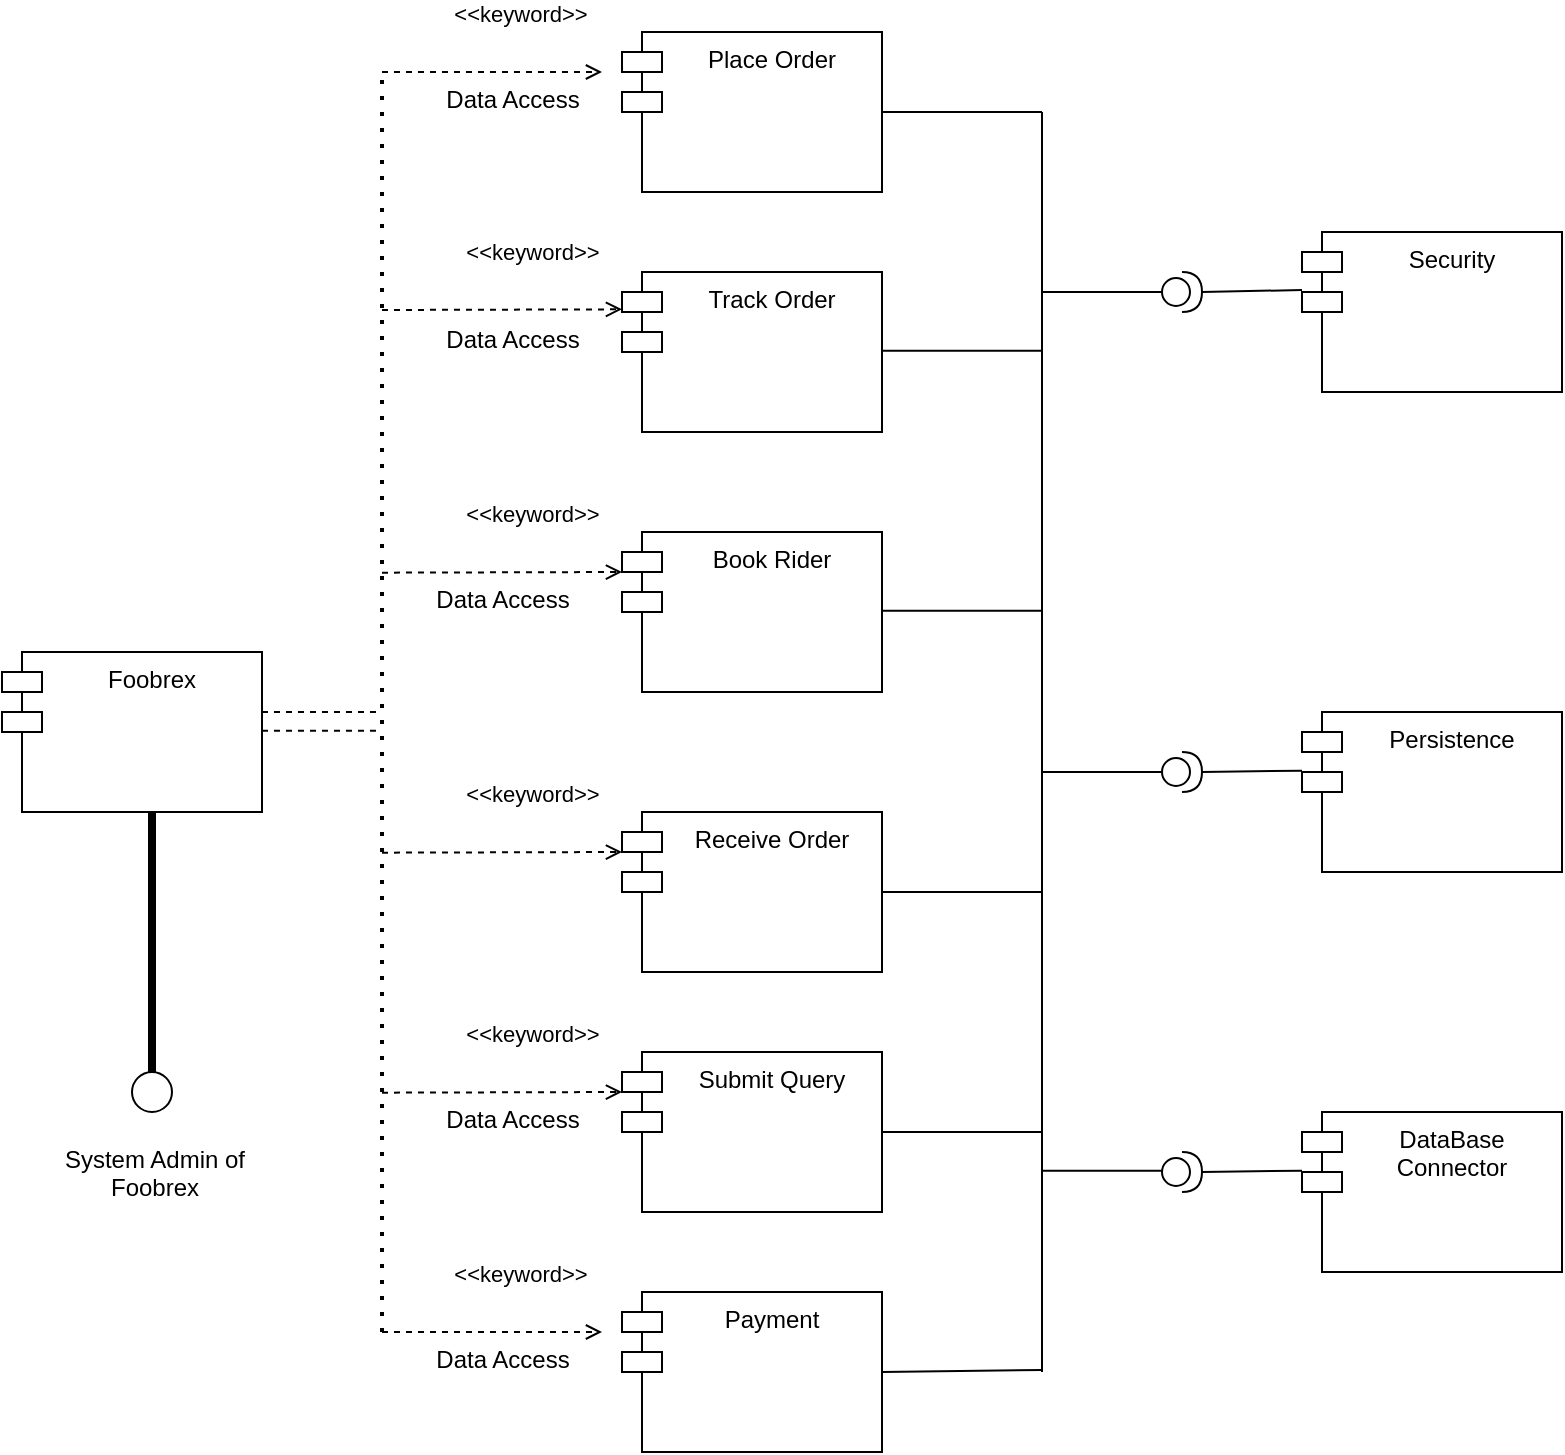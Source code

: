 <mxfile>
    <diagram id="6K_p6ho0RCr05hcV_R8g" name="componentes">
        <mxGraphModel dx="1145" dy="-316" grid="1" gridSize="10" guides="1" tooltips="1" connect="1" arrows="1" fold="1" page="1" pageScale="1" pageWidth="850" pageHeight="1100" math="0" shadow="0">
            <root>
                <mxCell id="0"/>
                <mxCell id="1" parent="0"/>
                <UserObject label="Security" link="draw.io" id="4">
                    <mxCell style="shape=module;align=left;spacingLeft=20;align=center;verticalAlign=top;" parent="1" vertex="1">
                        <mxGeometry x="660" y="1310" width="130" height="80" as="geometry"/>
                    </mxCell>
                </UserObject>
                <UserObject label="Place Order" link="draw.io" id="5">
                    <mxCell style="shape=module;align=left;spacingLeft=20;align=center;verticalAlign=top;" parent="1" vertex="1">
                        <mxGeometry x="320" y="1210" width="130" height="80" as="geometry"/>
                    </mxCell>
                </UserObject>
                <UserObject label="Track Order" link="draw.io" id="6">
                    <mxCell style="shape=module;align=left;spacingLeft=20;align=center;verticalAlign=top;" parent="1" vertex="1">
                        <mxGeometry x="320" y="1330" width="130" height="80" as="geometry"/>
                    </mxCell>
                </UserObject>
                <UserObject label="Book Rider" link="draw.io" id="7">
                    <mxCell style="shape=module;align=left;spacingLeft=20;align=center;verticalAlign=top;" parent="1" vertex="1">
                        <mxGeometry x="320" y="1460" width="130" height="80" as="geometry"/>
                    </mxCell>
                </UserObject>
                <UserObject label="Persistence" link="draw.io" id="8">
                    <mxCell style="shape=module;align=left;spacingLeft=20;align=center;verticalAlign=top;" parent="1" vertex="1">
                        <mxGeometry x="660" y="1550" width="130" height="80" as="geometry"/>
                    </mxCell>
                </UserObject>
                <UserObject label="DataBase&#10;Connector" link="draw.io" id="9">
                    <mxCell style="shape=module;align=left;spacingLeft=20;align=center;verticalAlign=top;" parent="1" vertex="1">
                        <mxGeometry x="660" y="1750" width="130" height="80" as="geometry"/>
                    </mxCell>
                </UserObject>
                <UserObject label="Receive Order" link="draw.io" id="10">
                    <mxCell style="shape=module;align=left;spacingLeft=20;align=center;verticalAlign=top;" parent="1" vertex="1">
                        <mxGeometry x="320" y="1600" width="130" height="80" as="geometry"/>
                    </mxCell>
                </UserObject>
                <UserObject label="Submit Query" link="draw.io" id="11">
                    <mxCell style="shape=module;align=left;spacingLeft=20;align=center;verticalAlign=top;" parent="1" vertex="1">
                        <mxGeometry x="320" y="1720" width="130" height="80" as="geometry"/>
                    </mxCell>
                </UserObject>
                <UserObject label="Payment" link="draw.io" id="12">
                    <mxCell style="shape=module;align=left;spacingLeft=20;align=center;verticalAlign=top;" parent="1" vertex="1">
                        <mxGeometry x="320" y="1840" width="130" height="80" as="geometry"/>
                    </mxCell>
                </UserObject>
                <UserObject label="Foobrex" link="draw.io" id="13">
                    <mxCell style="shape=module;align=left;spacingLeft=20;align=center;verticalAlign=top;" parent="1" vertex="1">
                        <mxGeometry x="10" y="1520" width="130" height="80" as="geometry"/>
                    </mxCell>
                </UserObject>
                <mxCell id="22" value="" style="shape=providedRequiredInterface;html=1;verticalLabelPosition=bottom;sketch=0;" parent="1" vertex="1">
                    <mxGeometry x="590" y="1330" width="20" height="20" as="geometry"/>
                </mxCell>
                <mxCell id="23" value="" style="shape=providedRequiredInterface;html=1;verticalLabelPosition=bottom;sketch=0;" parent="1" vertex="1">
                    <mxGeometry x="590" y="1570" width="20" height="20" as="geometry"/>
                </mxCell>
                <mxCell id="24" value="" style="shape=providedRequiredInterface;html=1;verticalLabelPosition=bottom;sketch=0;" parent="1" vertex="1">
                    <mxGeometry x="590" y="1770" width="20" height="20" as="geometry"/>
                </mxCell>
                <mxCell id="26" value="" style="endArrow=none;html=1;exitX=1;exitY=0.5;exitDx=0;exitDy=0;" parent="1" source="5" edge="1">
                    <mxGeometry width="50" height="50" relative="1" as="geometry">
                        <mxPoint x="500" y="1560" as="sourcePoint"/>
                        <mxPoint x="530" y="1250" as="targetPoint"/>
                        <Array as="points"/>
                    </mxGeometry>
                </mxCell>
                <mxCell id="28" value="" style="endArrow=none;html=1;exitX=1;exitY=0.5;exitDx=0;exitDy=0;" parent="1" source="12" edge="1">
                    <mxGeometry width="50" height="50" relative="1" as="geometry">
                        <mxPoint x="460" y="1879.33" as="sourcePoint"/>
                        <mxPoint x="530" y="1879" as="targetPoint"/>
                        <Array as="points"/>
                    </mxGeometry>
                </mxCell>
                <mxCell id="29" value="" style="endArrow=none;html=1;" parent="1" edge="1">
                    <mxGeometry width="50" height="50" relative="1" as="geometry">
                        <mxPoint x="530" y="1880" as="sourcePoint"/>
                        <mxPoint x="530" y="1250" as="targetPoint"/>
                    </mxGeometry>
                </mxCell>
                <mxCell id="30" value="" style="endArrow=none;html=1;" parent="1" edge="1">
                    <mxGeometry width="50" height="50" relative="1" as="geometry">
                        <mxPoint x="450" y="1369.33" as="sourcePoint"/>
                        <mxPoint x="530" y="1369.33" as="targetPoint"/>
                        <Array as="points"/>
                    </mxGeometry>
                </mxCell>
                <mxCell id="31" value="" style="endArrow=none;html=1;exitX=1;exitY=0.5;exitDx=0;exitDy=0;" parent="1" edge="1">
                    <mxGeometry width="50" height="50" relative="1" as="geometry">
                        <mxPoint x="450" y="1499.33" as="sourcePoint"/>
                        <mxPoint x="530" y="1499.33" as="targetPoint"/>
                        <Array as="points"/>
                    </mxGeometry>
                </mxCell>
                <mxCell id="32" value="" style="endArrow=none;html=1;exitX=1;exitY=0.5;exitDx=0;exitDy=0;" parent="1" edge="1">
                    <mxGeometry width="50" height="50" relative="1" as="geometry">
                        <mxPoint x="450" y="1640" as="sourcePoint"/>
                        <mxPoint x="530" y="1640" as="targetPoint"/>
                        <Array as="points"/>
                    </mxGeometry>
                </mxCell>
                <mxCell id="33" value="" style="endArrow=none;html=1;exitX=1;exitY=0.5;exitDx=0;exitDy=0;" parent="1" edge="1">
                    <mxGeometry width="50" height="50" relative="1" as="geometry">
                        <mxPoint x="450" y="1760" as="sourcePoint"/>
                        <mxPoint x="530" y="1760" as="targetPoint"/>
                        <Array as="points"/>
                    </mxGeometry>
                </mxCell>
                <mxCell id="36" value="" style="endArrow=none;html=1;entryX=0;entryY=0.5;entryDx=0;entryDy=0;entryPerimeter=0;" parent="1" target="22" edge="1">
                    <mxGeometry width="50" height="50" relative="1" as="geometry">
                        <mxPoint x="530" y="1340" as="sourcePoint"/>
                        <mxPoint x="610" y="1450" as="targetPoint"/>
                    </mxGeometry>
                </mxCell>
                <mxCell id="37" value="" style="endArrow=none;html=1;entryX=0;entryY=0.5;entryDx=0;entryDy=0;entryPerimeter=0;" parent="1" target="23" edge="1">
                    <mxGeometry width="50" height="50" relative="1" as="geometry">
                        <mxPoint x="530" y="1580" as="sourcePoint"/>
                        <mxPoint x="580" y="1579.33" as="targetPoint"/>
                        <Array as="points"/>
                    </mxGeometry>
                </mxCell>
                <mxCell id="38" value="" style="endArrow=none;html=1;" parent="1" edge="1">
                    <mxGeometry width="50" height="50" relative="1" as="geometry">
                        <mxPoint x="530" y="1779.33" as="sourcePoint"/>
                        <mxPoint x="590" y="1779.33" as="targetPoint"/>
                    </mxGeometry>
                </mxCell>
                <mxCell id="39" value="" style="endArrow=none;html=1;exitX=1;exitY=0.5;exitDx=0;exitDy=0;exitPerimeter=0;" parent="1" source="22" edge="1">
                    <mxGeometry width="50" height="50" relative="1" as="geometry">
                        <mxPoint x="620" y="1339.33" as="sourcePoint"/>
                        <mxPoint x="660" y="1339" as="targetPoint"/>
                        <Array as="points"/>
                    </mxGeometry>
                </mxCell>
                <mxCell id="40" value="" style="endArrow=none;html=1;exitX=1;exitY=0.5;exitDx=0;exitDy=0;exitPerimeter=0;" parent="1" source="23" edge="1">
                    <mxGeometry width="50" height="50" relative="1" as="geometry">
                        <mxPoint x="620" y="1580" as="sourcePoint"/>
                        <mxPoint x="660" y="1579.33" as="targetPoint"/>
                        <Array as="points"/>
                    </mxGeometry>
                </mxCell>
                <mxCell id="42" value="" style="endArrow=none;html=1;exitX=1;exitY=0.5;exitDx=0;exitDy=0;exitPerimeter=0;" parent="1" edge="1">
                    <mxGeometry width="50" height="50" relative="1" as="geometry">
                        <mxPoint x="610" y="1780" as="sourcePoint"/>
                        <mxPoint x="660" y="1779.33" as="targetPoint"/>
                        <Array as="points"/>
                    </mxGeometry>
                </mxCell>
                <mxCell id="46" value="" style="endArrow=none;dashed=1;html=1;dashPattern=1 3;strokeWidth=2;" parent="1" edge="1">
                    <mxGeometry width="50" height="50" relative="1" as="geometry">
                        <mxPoint x="200" y="1860" as="sourcePoint"/>
                        <mxPoint x="200" y="1230" as="targetPoint"/>
                    </mxGeometry>
                </mxCell>
                <mxCell id="47" value="&amp;lt;&amp;lt;keyword&amp;gt;&amp;gt;" style="endArrow=open;html=1;rounded=0;align=center;verticalAlign=bottom;dashed=1;endFill=0;labelBackgroundColor=none;" parent="1" edge="1">
                    <mxGeometry x="0.25" y="20" relative="1" as="geometry">
                        <mxPoint x="200" y="1230" as="sourcePoint"/>
                        <mxPoint x="310" y="1230" as="targetPoint"/>
                        <mxPoint as="offset"/>
                    </mxGeometry>
                </mxCell>
                <mxCell id="48" value="Data Access" style="resizable=0;html=1;align=center;verticalAlign=top;labelBackgroundColor=none;" parent="47" connectable="0" vertex="1">
                    <mxGeometry relative="1" as="geometry">
                        <mxPoint x="10" as="offset"/>
                    </mxGeometry>
                </mxCell>
                <mxCell id="49" value="&amp;lt;&amp;lt;keyword&amp;gt;&amp;gt;" style="endArrow=open;html=1;rounded=0;align=center;verticalAlign=bottom;dashed=1;endFill=0;labelBackgroundColor=none;" parent="1" edge="1">
                    <mxGeometry x="0.25" y="20" relative="1" as="geometry">
                        <mxPoint x="200" y="1860" as="sourcePoint"/>
                        <mxPoint x="310" y="1860" as="targetPoint"/>
                        <mxPoint as="offset"/>
                    </mxGeometry>
                </mxCell>
                <mxCell id="51" value="&amp;lt;&amp;lt;keyword&amp;gt;&amp;gt;" style="endArrow=open;html=1;rounded=0;align=center;verticalAlign=bottom;dashed=1;endFill=0;labelBackgroundColor=none;" parent="1" edge="1">
                    <mxGeometry x="0.25" y="20" relative="1" as="geometry">
                        <mxPoint x="200" y="1349" as="sourcePoint"/>
                        <mxPoint x="320" y="1348.67" as="targetPoint"/>
                        <mxPoint as="offset"/>
                    </mxGeometry>
                </mxCell>
                <mxCell id="53" value="&amp;lt;&amp;lt;keyword&amp;gt;&amp;gt;" style="endArrow=open;html=1;rounded=0;align=center;verticalAlign=bottom;dashed=1;endFill=0;labelBackgroundColor=none;" parent="1" edge="1">
                    <mxGeometry x="0.25" y="20" relative="1" as="geometry">
                        <mxPoint x="200" y="1480.33" as="sourcePoint"/>
                        <mxPoint x="320" y="1480" as="targetPoint"/>
                        <mxPoint as="offset"/>
                    </mxGeometry>
                </mxCell>
                <mxCell id="55" value="&amp;lt;&amp;lt;keyword&amp;gt;&amp;gt;" style="endArrow=open;html=1;rounded=0;align=center;verticalAlign=bottom;dashed=1;endFill=0;labelBackgroundColor=none;" parent="1" edge="1">
                    <mxGeometry x="0.25" y="20" relative="1" as="geometry">
                        <mxPoint x="200" y="1620.33" as="sourcePoint"/>
                        <mxPoint x="320" y="1620" as="targetPoint"/>
                        <mxPoint as="offset"/>
                    </mxGeometry>
                </mxCell>
                <mxCell id="57" value="&amp;lt;&amp;lt;keyword&amp;gt;&amp;gt;" style="endArrow=open;html=1;rounded=0;align=center;verticalAlign=bottom;dashed=1;endFill=0;labelBackgroundColor=none;" parent="1" edge="1">
                    <mxGeometry x="0.25" y="20" relative="1" as="geometry">
                        <mxPoint x="200" y="1740.33" as="sourcePoint"/>
                        <mxPoint x="320" y="1740" as="targetPoint"/>
                        <mxPoint as="offset"/>
                    </mxGeometry>
                </mxCell>
                <mxCell id="61" value="" style="endArrow=none;dashed=1;html=1;" parent="1" edge="1">
                    <mxGeometry width="50" height="50" relative="1" as="geometry">
                        <mxPoint x="140" y="1550" as="sourcePoint"/>
                        <mxPoint x="200" y="1550" as="targetPoint"/>
                    </mxGeometry>
                </mxCell>
                <mxCell id="62" value="" style="endArrow=none;dashed=1;html=1;" parent="1" edge="1">
                    <mxGeometry width="50" height="50" relative="1" as="geometry">
                        <mxPoint x="140" y="1559.33" as="sourcePoint"/>
                        <mxPoint x="200" y="1559.33" as="targetPoint"/>
                    </mxGeometry>
                </mxCell>
                <mxCell id="73" value="" style="ellipse;" parent="1" vertex="1">
                    <mxGeometry x="75" y="1730" width="20" height="20" as="geometry"/>
                </mxCell>
                <mxCell id="76" value="" style="line;strokeWidth=4;direction=south;html=1;perimeter=backbonePerimeter;points=[];outlineConnect=0;" parent="1" vertex="1">
                    <mxGeometry x="80" y="1600" width="10" height="130" as="geometry"/>
                </mxCell>
                <mxCell id="83" value="Data Access" style="resizable=0;html=1;align=center;verticalAlign=top;labelBackgroundColor=none;" parent="1" connectable="0" vertex="1">
                    <mxGeometry x="265" y="1350" as="geometry"/>
                </mxCell>
                <mxCell id="84" value="Data Access" style="resizable=0;html=1;align=center;verticalAlign=top;labelBackgroundColor=none;" parent="1" connectable="0" vertex="1">
                    <mxGeometry x="260" y="1480" as="geometry"/>
                </mxCell>
                <mxCell id="85" value="Data Access" style="resizable=0;html=1;align=center;verticalAlign=top;labelBackgroundColor=none;" parent="1" connectable="0" vertex="1">
                    <mxGeometry x="265" y="1740" as="geometry"/>
                </mxCell>
                <mxCell id="86" value="Data Access" style="resizable=0;html=1;align=center;verticalAlign=top;labelBackgroundColor=none;" parent="1" connectable="0" vertex="1">
                    <mxGeometry x="260" y="1860" as="geometry"/>
                </mxCell>
                <mxCell id="88" value="&lt;div style=&quot;text-align: center;&quot;&gt;System Admin of Foobrex&lt;/div&gt;" style="text;whiteSpace=wrap;html=1;" parent="1" vertex="1">
                    <mxGeometry x="23.5" y="1760" width="123" height="40" as="geometry"/>
                </mxCell>
            </root>
        </mxGraphModel>
    </diagram>
    <diagram id="eZUmnecIOkXKJ9c8FK4_" name="actividades">
        <mxGraphModel dx="1145" dy="784" grid="1" gridSize="10" guides="1" tooltips="1" connect="1" arrows="1" fold="1" page="1" pageScale="1" pageWidth="850" pageHeight="1100" math="0" shadow="0">
            <root>
                <mxCell id="0"/>
                <mxCell id="1" parent="0"/>
                <mxCell id="Vl8PAGLqkZW2h5qUWmfH-1" value="" style="ellipse;whiteSpace=wrap;html=1;aspect=fixed;" vertex="1" parent="1">
                    <mxGeometry x="395" y="80" width="60" height="60" as="geometry"/>
                </mxCell>
                <mxCell id="Vl8PAGLqkZW2h5qUWmfH-2" value="" style="rhombus;whiteSpace=wrap;html=1;" vertex="1" parent="1">
                    <mxGeometry x="385" y="180" width="80" height="80" as="geometry"/>
                </mxCell>
                <mxCell id="Vl8PAGLqkZW2h5qUWmfH-5" value="" style="endArrow=classic;html=1;" edge="1" parent="1">
                    <mxGeometry relative="1" as="geometry">
                        <mxPoint x="242.5" y="360" as="sourcePoint"/>
                        <mxPoint x="243" y="420" as="targetPoint"/>
                    </mxGeometry>
                </mxCell>
                <mxCell id="Vl8PAGLqkZW2h5qUWmfH-7" value="" style="edgeStyle=segmentEdgeStyle;endArrow=classic;html=1;curved=0;rounded=0;endSize=8;startSize=8;exitX=0;exitY=0.5;exitDx=0;exitDy=0;entryX=0.5;entryY=0;entryDx=0;entryDy=0;" edge="1" parent="1" source="Vl8PAGLqkZW2h5qUWmfH-2" target="Vl8PAGLqkZW2h5qUWmfH-10">
                    <mxGeometry width="50" height="50" relative="1" as="geometry">
                        <mxPoint x="300" y="350" as="sourcePoint"/>
                        <mxPoint x="240" y="280" as="targetPoint"/>
                    </mxGeometry>
                </mxCell>
                <mxCell id="Vl8PAGLqkZW2h5qUWmfH-8" value="" style="edgeStyle=segmentEdgeStyle;endArrow=classic;html=1;curved=0;rounded=0;endSize=8;startSize=8;entryX=0.433;entryY=-0.017;entryDx=0;entryDy=0;entryPerimeter=0;" edge="1" parent="1" target="Vl8PAGLqkZW2h5qUWmfH-13">
                    <mxGeometry width="50" height="50" relative="1" as="geometry">
                        <mxPoint x="465" y="220" as="sourcePoint"/>
                        <mxPoint x="600" y="290" as="targetPoint"/>
                    </mxGeometry>
                </mxCell>
                <mxCell id="Vl8PAGLqkZW2h5qUWmfH-10" value="User" style="rounded=1;whiteSpace=wrap;html=1;" vertex="1" parent="1">
                    <mxGeometry x="180" y="300" width="120" height="60" as="geometry"/>
                </mxCell>
                <mxCell id="Vl8PAGLqkZW2h5qUWmfH-11" value="Place Order" style="rounded=1;whiteSpace=wrap;html=1;" vertex="1" parent="1">
                    <mxGeometry x="180" y="420" width="120" height="60" as="geometry"/>
                </mxCell>
                <mxCell id="Vl8PAGLqkZW2h5qUWmfH-12" value="Track Order" style="rounded=1;whiteSpace=wrap;html=1;" vertex="1" parent="1">
                    <mxGeometry x="180" y="540" width="120" height="60" as="geometry"/>
                </mxCell>
                <mxCell id="Vl8PAGLqkZW2h5qUWmfH-13" value="Admin" style="rounded=1;whiteSpace=wrap;html=1;" vertex="1" parent="1">
                    <mxGeometry x="550" y="300" width="120" height="60" as="geometry"/>
                </mxCell>
                <mxCell id="Vl8PAGLqkZW2h5qUWmfH-14" value="" style="edgeStyle=segmentEdgeStyle;endArrow=classic;html=1;curved=0;rounded=0;endSize=8;startSize=8;entryX=1.025;entryY=0.65;entryDx=0;entryDy=0;entryPerimeter=0;" edge="1" parent="1" target="Vl8PAGLqkZW2h5qUWmfH-12">
                    <mxGeometry width="50" height="50" relative="1" as="geometry">
                        <mxPoint x="300" y="330" as="sourcePoint"/>
                        <mxPoint x="435" y="400" as="targetPoint"/>
                        <Array as="points">
                            <mxPoint x="435" y="330"/>
                            <mxPoint x="435" y="579"/>
                        </Array>
                    </mxGeometry>
                </mxCell>
                <mxCell id="Vl8PAGLqkZW2h5qUWmfH-15" value="" style="endArrow=classic;html=1;" edge="1" parent="1">
                    <mxGeometry relative="1" as="geometry">
                        <mxPoint x="239.5" y="480" as="sourcePoint"/>
                        <mxPoint x="240" y="540" as="targetPoint"/>
                    </mxGeometry>
                </mxCell>
                <mxCell id="Vl8PAGLqkZW2h5qUWmfH-16" value="" style="endArrow=classic;html=1;" edge="1" parent="1">
                    <mxGeometry relative="1" as="geometry">
                        <mxPoint x="240" y="600" as="sourcePoint"/>
                        <mxPoint x="241" y="680" as="targetPoint"/>
                    </mxGeometry>
                </mxCell>
                <mxCell id="Vl8PAGLqkZW2h5qUWmfH-17" value="Track Rider" style="rounded=1;whiteSpace=wrap;html=1;" vertex="1" parent="1">
                    <mxGeometry x="110" y="710" width="120" height="40" as="geometry"/>
                </mxCell>
                <mxCell id="Vl8PAGLqkZW2h5qUWmfH-18" value="Receive on Cash" style="rounded=1;whiteSpace=wrap;html=1;" vertex="1" parent="1">
                    <mxGeometry x="230" y="710" width="120" height="40" as="geometry"/>
                </mxCell>
                <mxCell id="Vl8PAGLqkZW2h5qUWmfH-21" value="" style="endArrow=none;html=1;strokeWidth=4;" edge="1" parent="1">
                    <mxGeometry width="50" height="50" relative="1" as="geometry">
                        <mxPoint x="90" y="680" as="sourcePoint"/>
                        <mxPoint x="400" y="680" as="targetPoint"/>
                    </mxGeometry>
                </mxCell>
                <mxCell id="Vl8PAGLqkZW2h5qUWmfH-22" value="" style="endArrow=none;html=1;strokeWidth=4;" edge="1" parent="1">
                    <mxGeometry width="50" height="50" relative="1" as="geometry">
                        <mxPoint x="95" y="790" as="sourcePoint"/>
                        <mxPoint x="405" y="790" as="targetPoint"/>
                        <Array as="points">
                            <mxPoint x="280" y="790"/>
                        </Array>
                    </mxGeometry>
                </mxCell>
                <mxCell id="Vl8PAGLqkZW2h5qUWmfH-23" value="" style="rhombus;whiteSpace=wrap;html=1;" vertex="1" parent="1">
                    <mxGeometry x="385" y="850" width="80" height="80" as="geometry"/>
                </mxCell>
                <mxCell id="Vl8PAGLqkZW2h5qUWmfH-24" value="" style="edgeStyle=segmentEdgeStyle;endArrow=classic;html=1;curved=0;rounded=0;endSize=8;startSize=8;entryX=0;entryY=0.5;entryDx=0;entryDy=0;" edge="1" parent="1" target="Vl8PAGLqkZW2h5qUWmfH-23">
                    <mxGeometry width="50" height="50" relative="1" as="geometry">
                        <mxPoint x="230" y="790" as="sourcePoint"/>
                        <mxPoint x="315" y="940" as="targetPoint"/>
                        <Array as="points">
                            <mxPoint x="230" y="890"/>
                        </Array>
                    </mxGeometry>
                </mxCell>
                <mxCell id="Vl8PAGLqkZW2h5qUWmfH-25" value="" style="ellipse;shape=doubleEllipse;whiteSpace=wrap;html=1;aspect=fixed;" vertex="1" parent="1">
                    <mxGeometry x="390" y="960" width="70" height="70" as="geometry"/>
                </mxCell>
                <mxCell id="Vl8PAGLqkZW2h5qUWmfH-26" value="" style="endArrow=classic;html=1;" edge="1" parent="1" source="Vl8PAGLqkZW2h5qUWmfH-23">
                    <mxGeometry relative="1" as="geometry">
                        <mxPoint x="426" y="940" as="sourcePoint"/>
                        <mxPoint x="426" y="960" as="targetPoint"/>
                    </mxGeometry>
                </mxCell>
                <mxCell id="Vl8PAGLqkZW2h5qUWmfH-27" value="" style="endArrow=classic;html=1;" edge="1" parent="1">
                    <mxGeometry relative="1" as="geometry">
                        <mxPoint x="290.003" y="679.437" as="sourcePoint"/>
                        <mxPoint x="290.44" y="710" as="targetPoint"/>
                    </mxGeometry>
                </mxCell>
                <mxCell id="Vl8PAGLqkZW2h5qUWmfH-28" value="" style="endArrow=classic;html=1;" edge="1" parent="1">
                    <mxGeometry relative="1" as="geometry">
                        <mxPoint x="169.503" y="679.437" as="sourcePoint"/>
                        <mxPoint x="169.94" y="710" as="targetPoint"/>
                    </mxGeometry>
                </mxCell>
                <mxCell id="Vl8PAGLqkZW2h5qUWmfH-29" value="" style="endArrow=classic;html=1;exitX=0.5;exitY=1;exitDx=0;exitDy=0;" edge="1" parent="1" source="Vl8PAGLqkZW2h5qUWmfH-18">
                    <mxGeometry relative="1" as="geometry">
                        <mxPoint x="289.503" y="759.997" as="sourcePoint"/>
                        <mxPoint x="289.94" y="790.56" as="targetPoint"/>
                    </mxGeometry>
                </mxCell>
                <mxCell id="Vl8PAGLqkZW2h5qUWmfH-30" value="" style="endArrow=classic;html=1;" edge="1" parent="1">
                    <mxGeometry relative="1" as="geometry">
                        <mxPoint x="170.003" y="749.997" as="sourcePoint"/>
                        <mxPoint x="170" y="790" as="targetPoint"/>
                    </mxGeometry>
                </mxCell>
                <mxCell id="Vl8PAGLqkZW2h5qUWmfH-31" value="Manage Order" style="rounded=1;whiteSpace=wrap;html=1;" vertex="1" parent="1">
                    <mxGeometry x="495" y="440.56" width="120" height="40" as="geometry"/>
                </mxCell>
                <mxCell id="Vl8PAGLqkZW2h5qUWmfH-32" value="User Details" style="rounded=1;whiteSpace=wrap;html=1;" vertex="1" parent="1">
                    <mxGeometry x="630" y="440.56" width="120" height="40" as="geometry"/>
                </mxCell>
                <mxCell id="Vl8PAGLqkZW2h5qUWmfH-33" value="" style="endArrow=none;html=1;strokeWidth=4;" edge="1" parent="1">
                    <mxGeometry width="50" height="50" relative="1" as="geometry">
                        <mxPoint x="480" y="410.0" as="sourcePoint"/>
                        <mxPoint x="790" y="410.0" as="targetPoint"/>
                    </mxGeometry>
                </mxCell>
                <mxCell id="Vl8PAGLqkZW2h5qUWmfH-34" value="" style="endArrow=none;html=1;strokeWidth=4;" edge="1" parent="1">
                    <mxGeometry width="50" height="50" relative="1" as="geometry">
                        <mxPoint x="470" y="520" as="sourcePoint"/>
                        <mxPoint x="780" y="520" as="targetPoint"/>
                        <Array as="points">
                            <mxPoint x="655" y="520"/>
                        </Array>
                    </mxGeometry>
                </mxCell>
                <mxCell id="Vl8PAGLqkZW2h5qUWmfH-35" value="" style="endArrow=classic;html=1;" edge="1" parent="1">
                    <mxGeometry relative="1" as="geometry">
                        <mxPoint x="675.003" y="409.997" as="sourcePoint"/>
                        <mxPoint x="675.44" y="440.56" as="targetPoint"/>
                    </mxGeometry>
                </mxCell>
                <mxCell id="Vl8PAGLqkZW2h5qUWmfH-36" value="" style="endArrow=classic;html=1;" edge="1" parent="1">
                    <mxGeometry relative="1" as="geometry">
                        <mxPoint x="554.503" y="409.997" as="sourcePoint"/>
                        <mxPoint x="554.94" y="440.56" as="targetPoint"/>
                    </mxGeometry>
                </mxCell>
                <mxCell id="Vl8PAGLqkZW2h5qUWmfH-37" value="" style="endArrow=classic;html=1;exitX=0.408;exitY=1.036;exitDx=0;exitDy=0;exitPerimeter=0;" edge="1" parent="1" source="Vl8PAGLqkZW2h5qUWmfH-32">
                    <mxGeometry relative="1" as="geometry">
                        <mxPoint x="674.503" y="490.557" as="sourcePoint"/>
                        <mxPoint x="679" y="520" as="targetPoint"/>
                    </mxGeometry>
                </mxCell>
                <mxCell id="Vl8PAGLqkZW2h5qUWmfH-38" value="" style="endArrow=classic;html=1;" edge="1" parent="1">
                    <mxGeometry relative="1" as="geometry">
                        <mxPoint x="555.003" y="480.557" as="sourcePoint"/>
                        <mxPoint x="555" y="520.56" as="targetPoint"/>
                    </mxGeometry>
                </mxCell>
                <mxCell id="Vl8PAGLqkZW2h5qUWmfH-39" value="" style="endArrow=classic;html=1;" edge="1" parent="1">
                    <mxGeometry relative="1" as="geometry">
                        <mxPoint x="609.5" y="360" as="sourcePoint"/>
                        <mxPoint x="611" y="410" as="targetPoint"/>
                    </mxGeometry>
                </mxCell>
                <mxCell id="Vl8PAGLqkZW2h5qUWmfH-40" value="" style="edgeStyle=segmentEdgeStyle;endArrow=classic;html=1;curved=0;rounded=0;endSize=8;startSize=8;entryX=1;entryY=0.5;entryDx=0;entryDy=0;" edge="1" parent="1" target="Vl8PAGLqkZW2h5qUWmfH-23">
                    <mxGeometry width="50" height="50" relative="1" as="geometry">
                        <mxPoint x="610" y="520" as="sourcePoint"/>
                        <mxPoint x="630" y="890" as="targetPoint"/>
                        <Array as="points">
                            <mxPoint x="630" y="520"/>
                            <mxPoint x="630" y="890"/>
                        </Array>
                    </mxGeometry>
                </mxCell>
                <mxCell id="Vl8PAGLqkZW2h5qUWmfH-41" value="" style="endArrow=classic;html=1;" edge="1" parent="1">
                    <mxGeometry relative="1" as="geometry">
                        <mxPoint x="425" y="140" as="sourcePoint"/>
                        <mxPoint x="426" y="180" as="targetPoint"/>
                    </mxGeometry>
                </mxCell>
                <mxCell id="Vl8PAGLqkZW2h5qUWmfH-42" value="Start" style="text;html=1;align=center;verticalAlign=middle;resizable=0;points=[];autosize=1;strokeColor=none;fillColor=none;" vertex="1" parent="1">
                    <mxGeometry x="400" y="50" width="50" height="30" as="geometry"/>
                </mxCell>
                <mxCell id="Vl8PAGLqkZW2h5qUWmfH-44" value="End" style="text;html=1;align=center;verticalAlign=middle;resizable=0;points=[];autosize=1;strokeColor=none;fillColor=none;" vertex="1" parent="1">
                    <mxGeometry x="405" y="1040" width="40" height="30" as="geometry"/>
                </mxCell>
                <mxCell id="Vl8PAGLqkZW2h5qUWmfH-45" value="[if User == True]" style="text;html=1;align=center;verticalAlign=middle;resizable=0;points=[];autosize=1;strokeColor=none;fillColor=none;" vertex="1" parent="1">
                    <mxGeometry x="255" y="175" width="110" height="30" as="geometry"/>
                </mxCell>
                <mxCell id="Vl8PAGLqkZW2h5qUWmfH-46" value="[if Admin == True]" style="text;html=1;align=center;verticalAlign=middle;resizable=0;points=[];autosize=1;strokeColor=none;fillColor=none;" vertex="1" parent="1">
                    <mxGeometry x="485" y="175" width="120" height="30" as="geometry"/>
                </mxCell>
            </root>
        </mxGraphModel>
    </diagram>
    <diagram id="jMI1kVS61Otu3cu7l0iN" name="entidad-relacion">
        <mxGraphModel dx="1145" dy="784" grid="1" gridSize="10" guides="1" tooltips="1" connect="1" arrows="1" fold="1" page="1" pageScale="1" pageWidth="850" pageHeight="1100" math="0" shadow="0">
            <root>
                <mxCell id="0"/>
                <mxCell id="1" parent="0"/>
                <mxCell id="rkmmcJPo8PiJZOJ9SdbA-5" value="WareHouse" style="swimlane;childLayout=stackLayout;horizontal=1;startSize=30;horizontalStack=0;rounded=1;fontSize=14;fontStyle=0;strokeWidth=2;resizeParent=0;resizeLast=1;shadow=0;dashed=0;align=center;" vertex="1" parent="1">
                    <mxGeometry x="50" y="260" width="140" height="80" as="geometry"/>
                </mxCell>
                <mxCell id="rkmmcJPo8PiJZOJ9SdbA-6" value="Id&#10;Ioc" style="align=left;strokeColor=none;fillColor=none;spacingLeft=4;fontSize=12;verticalAlign=top;resizable=0;rotatable=0;part=1;" vertex="1" parent="rkmmcJPo8PiJZOJ9SdbA-5">
                    <mxGeometry y="30" width="140" height="50" as="geometry"/>
                </mxCell>
                <mxCell id="rkmmcJPo8PiJZOJ9SdbA-10" value="Admin" style="swimlane;childLayout=stackLayout;horizontal=1;startSize=30;horizontalStack=0;rounded=1;fontSize=14;fontStyle=0;strokeWidth=2;resizeParent=0;resizeLast=1;shadow=0;dashed=0;align=center;" vertex="1" parent="1">
                    <mxGeometry x="270" y="110" width="150" height="110" as="geometry"/>
                </mxCell>
                <mxCell id="rkmmcJPo8PiJZOJ9SdbA-11" value="Id&#10;name&#10;pass&#10;email" style="align=left;strokeColor=none;fillColor=none;spacingLeft=4;fontSize=12;verticalAlign=top;resizable=0;rotatable=0;part=1;" vertex="1" parent="rkmmcJPo8PiJZOJ9SdbA-10">
                    <mxGeometry y="30" width="150" height="80" as="geometry"/>
                </mxCell>
                <mxCell id="rkmmcJPo8PiJZOJ9SdbA-12" value="Live Tracking" style="swimlane;childLayout=stackLayout;horizontal=1;startSize=30;horizontalStack=0;rounded=1;fontSize=14;fontStyle=0;strokeWidth=2;resizeParent=0;resizeLast=1;shadow=0;dashed=0;align=center;" vertex="1" parent="1">
                    <mxGeometry x="440" y="240" width="150" height="90" as="geometry"/>
                </mxCell>
                <mxCell id="rkmmcJPo8PiJZOJ9SdbA-13" value="Id&#10;Location&#10;dest" style="align=left;strokeColor=none;fillColor=none;spacingLeft=4;fontSize=12;verticalAlign=top;resizable=0;rotatable=0;part=1;" vertex="1" parent="rkmmcJPo8PiJZOJ9SdbA-12">
                    <mxGeometry y="30" width="150" height="60" as="geometry"/>
                </mxCell>
                <mxCell id="rkmmcJPo8PiJZOJ9SdbA-14" value="    Rider" style="swimlane;childLayout=stackLayout;horizontal=1;startSize=30;horizontalStack=0;rounded=1;fontSize=14;fontStyle=0;strokeWidth=2;resizeParent=0;resizeLast=1;shadow=0;dashed=0;align=center;" vertex="1" parent="1">
                    <mxGeometry x="620" y="110" width="160" height="120" as="geometry"/>
                </mxCell>
                <mxCell id="rkmmcJPo8PiJZOJ9SdbA-15" value="Id&#10;name&#10;pass&#10;email&#10;phone num" style="align=left;strokeColor=none;fillColor=none;spacingLeft=4;fontSize=12;verticalAlign=top;resizable=0;rotatable=0;part=1;" vertex="1" parent="rkmmcJPo8PiJZOJ9SdbA-14">
                    <mxGeometry y="30" width="160" height="90" as="geometry"/>
                </mxCell>
                <mxCell id="rkmmcJPo8PiJZOJ9SdbA-29" value="" style="endArrow=none;html=1;rounded=0;strokeWidth=1;exitX=0.557;exitY=0.013;exitDx=0;exitDy=0;exitPerimeter=0;startArrow=none;" edge="1" parent="1" source="rkmmcJPo8PiJZOJ9SdbA-32">
                    <mxGeometry relative="1" as="geometry">
                        <mxPoint x="80" y="157" as="sourcePoint"/>
                        <mxPoint x="250" y="160" as="targetPoint"/>
                        <Array as="points">
                            <mxPoint x="118" y="160"/>
                        </Array>
                    </mxGeometry>
                </mxCell>
                <mxCell id="rkmmcJPo8PiJZOJ9SdbA-37" value="monitor" style="edgeLabel;html=1;align=center;verticalAlign=middle;resizable=0;points=[];" vertex="1" connectable="0" parent="rkmmcJPo8PiJZOJ9SdbA-29">
                    <mxGeometry x="0.2" relative="1" as="geometry">
                        <mxPoint as="offset"/>
                    </mxGeometry>
                </mxCell>
                <mxCell id="rkmmcJPo8PiJZOJ9SdbA-30" value="*" style="text;html=1;align=center;verticalAlign=middle;resizable=0;points=[];autosize=1;strokeColor=none;fillColor=none;" vertex="1" parent="1">
                    <mxGeometry x="240" y="150" width="30" height="30" as="geometry"/>
                </mxCell>
                <mxCell id="rkmmcJPo8PiJZOJ9SdbA-36" value="" style="endArrow=none;html=1;rounded=0;strokeWidth=1;exitX=0.557;exitY=0.013;exitDx=0;exitDy=0;exitPerimeter=0;" edge="1" parent="1" source="rkmmcJPo8PiJZOJ9SdbA-5" target="rkmmcJPo8PiJZOJ9SdbA-32">
                    <mxGeometry relative="1" as="geometry">
                        <mxPoint x="117.98" y="261.04" as="sourcePoint"/>
                        <mxPoint x="250" y="160" as="targetPoint"/>
                        <Array as="points"/>
                    </mxGeometry>
                </mxCell>
                <mxCell id="rkmmcJPo8PiJZOJ9SdbA-32" value="*" style="text;html=1;align=center;verticalAlign=middle;resizable=0;points=[];autosize=1;strokeColor=none;fillColor=none;" vertex="1" parent="1">
                    <mxGeometry x="100" y="235" width="30" height="30" as="geometry"/>
                </mxCell>
                <mxCell id="rkmmcJPo8PiJZOJ9SdbA-38" value="" style="html=1;shape=mxgraph.infographic.ribbonSimple;notch1=0;notch2=20;align=center;verticalAlign=middle;fontSize=14;fontStyle=0;fillColor=#FFFFFF;direction=west;" vertex="1" parent="1">
                    <mxGeometry x="170" y="140" width="10" height="10" as="geometry"/>
                </mxCell>
                <mxCell id="rkmmcJPo8PiJZOJ9SdbA-44" value="" style="edgeStyle=none;html=1;strokeWidth=1;" edge="1" parent="1" source="rkmmcJPo8PiJZOJ9SdbA-43">
                    <mxGeometry relative="1" as="geometry">
                        <mxPoint x="440" y="165" as="targetPoint"/>
                    </mxGeometry>
                </mxCell>
                <mxCell id="rkmmcJPo8PiJZOJ9SdbA-43" value="1" style="text;html=1;align=center;verticalAlign=middle;resizable=0;points=[];autosize=1;strokeColor=none;fillColor=none;strokeWidth=1;" vertex="1" parent="1">
                    <mxGeometry x="410" y="150" width="30" height="30" as="geometry"/>
                </mxCell>
                <mxCell id="rkmmcJPo8PiJZOJ9SdbA-45" value="" style="endArrow=none;html=1;strokeWidth=1;" edge="1" parent="1">
                    <mxGeometry width="50" height="50" relative="1" as="geometry">
                        <mxPoint x="440" y="164" as="sourcePoint"/>
                        <mxPoint x="600" y="164" as="targetPoint"/>
                    </mxGeometry>
                </mxCell>
                <mxCell id="rkmmcJPo8PiJZOJ9SdbA-47" value="control" style="edgeLabel;html=1;align=center;verticalAlign=middle;resizable=0;points=[];" vertex="1" connectable="0" parent="rkmmcJPo8PiJZOJ9SdbA-45">
                    <mxGeometry x="-0.175" relative="1" as="geometry">
                        <mxPoint as="offset"/>
                    </mxGeometry>
                </mxCell>
                <mxCell id="rkmmcJPo8PiJZOJ9SdbA-46" value="*" style="text;html=1;align=center;verticalAlign=middle;resizable=0;points=[];autosize=1;strokeColor=none;fillColor=none;" vertex="1" parent="1">
                    <mxGeometry x="590" y="150" width="30" height="30" as="geometry"/>
                </mxCell>
                <mxCell id="rkmmcJPo8PiJZOJ9SdbA-48" value="" style="html=1;shape=mxgraph.infographic.ribbonSimple;notch1=0;notch2=20;align=center;verticalAlign=middle;fontSize=14;fontStyle=0;fillColor=#FFFFFF;direction=east;" vertex="1" parent="1">
                    <mxGeometry x="510" y="140" width="10" height="10" as="geometry"/>
                </mxCell>
                <mxCell id="rkmmcJPo8PiJZOJ9SdbA-49" value="" style="endArrow=none;html=1;strokeWidth=1;entryX=0.5;entryY=1;entryDx=0;entryDy=0;exitX=-0.007;exitY=0.367;exitDx=0;exitDy=0;exitPerimeter=0;" edge="1" parent="1" source="rkmmcJPo8PiJZOJ9SdbA-13" target="rkmmcJPo8PiJZOJ9SdbA-11">
                    <mxGeometry width="50" height="50" relative="1" as="geometry">
                        <mxPoint x="345" y="280" as="sourcePoint"/>
                        <mxPoint x="450" y="380" as="targetPoint"/>
                        <Array as="points">
                            <mxPoint x="345" y="290"/>
                        </Array>
                    </mxGeometry>
                </mxCell>
                <mxCell id="rkmmcJPo8PiJZOJ9SdbA-52" value="1" style="edgeLabel;html=1;align=center;verticalAlign=middle;resizable=0;points=[];" vertex="1" connectable="0" parent="rkmmcJPo8PiJZOJ9SdbA-49">
                    <mxGeometry x="0.854" y="-1" relative="1" as="geometry">
                        <mxPoint as="offset"/>
                    </mxGeometry>
                </mxCell>
                <mxCell id="rkmmcJPo8PiJZOJ9SdbA-53" value="*" style="edgeLabel;html=1;align=center;verticalAlign=middle;resizable=0;points=[];" vertex="1" connectable="0" parent="rkmmcJPo8PiJZOJ9SdbA-49">
                    <mxGeometry x="-0.745" y="1" relative="1" as="geometry">
                        <mxPoint as="offset"/>
                    </mxGeometry>
                </mxCell>
                <mxCell id="rkmmcJPo8PiJZOJ9SdbA-54" value="Trackes" style="edgeLabel;html=1;align=center;verticalAlign=middle;resizable=0;points=[];" vertex="1" connectable="0" parent="rkmmcJPo8PiJZOJ9SdbA-49">
                    <mxGeometry x="-0.024" y="-1" relative="1" as="geometry">
                        <mxPoint as="offset"/>
                    </mxGeometry>
                </mxCell>
                <mxCell id="rkmmcJPo8PiJZOJ9SdbA-51" value="" style="endArrow=none;html=1;strokeWidth=1;entryX=-0.012;entryY=0.578;entryDx=0;entryDy=0;entryPerimeter=0;exitX=0.5;exitY=0;exitDx=0;exitDy=0;" edge="1" parent="1" source="rkmmcJPo8PiJZOJ9SdbA-12" target="rkmmcJPo8PiJZOJ9SdbA-15">
                    <mxGeometry width="50" height="50" relative="1" as="geometry">
                        <mxPoint x="510" y="192" as="sourcePoint"/>
                        <mxPoint x="450" y="380" as="targetPoint"/>
                        <Array as="points">
                            <mxPoint x="515" y="192"/>
                        </Array>
                    </mxGeometry>
                </mxCell>
                <mxCell id="rkmmcJPo8PiJZOJ9SdbA-56" value="1" style="edgeLabel;html=1;align=center;verticalAlign=middle;resizable=0;points=[];" vertex="1" connectable="0" parent="rkmmcJPo8PiJZOJ9SdbA-51">
                    <mxGeometry x="0.814" y="2" relative="1" as="geometry">
                        <mxPoint as="offset"/>
                    </mxGeometry>
                </mxCell>
                <mxCell id="rkmmcJPo8PiJZOJ9SdbA-57" value="*" style="edgeLabel;html=1;align=center;verticalAlign=middle;resizable=0;points=[];" vertex="1" connectable="0" parent="rkmmcJPo8PiJZOJ9SdbA-51">
                    <mxGeometry x="-0.815" relative="1" as="geometry">
                        <mxPoint as="offset"/>
                    </mxGeometry>
                </mxCell>
                <mxCell id="rkmmcJPo8PiJZOJ9SdbA-58" value="Track" style="edgeLabel;html=1;align=center;verticalAlign=middle;resizable=0;points=[];" vertex="1" connectable="0" parent="rkmmcJPo8PiJZOJ9SdbA-51">
                    <mxGeometry x="0.112" y="1" relative="1" as="geometry">
                        <mxPoint as="offset"/>
                    </mxGeometry>
                </mxCell>
                <mxCell id="rkmmcJPo8PiJZOJ9SdbA-55" value="" style="html=1;shape=mxgraph.infographic.ribbonSimple;notch1=0;notch2=20;align=center;verticalAlign=middle;fontSize=14;fontStyle=0;fillColor=#FFFFFF;direction=east;" vertex="1" parent="1">
                    <mxGeometry x="380" y="260" width="10" height="10" as="geometry"/>
                </mxCell>
                <mxCell id="rkmmcJPo8PiJZOJ9SdbA-59" value="Customer" style="swimlane;childLayout=stackLayout;horizontal=1;startSize=30;horizontalStack=0;rounded=1;fontSize=14;fontStyle=0;strokeWidth=2;resizeParent=0;resizeLast=1;shadow=0;dashed=0;align=center;" vertex="1" parent="1">
                    <mxGeometry x="340" y="350" width="150" height="110" as="geometry"/>
                </mxCell>
                <mxCell id="rkmmcJPo8PiJZOJ9SdbA-60" value="Id&#10;name&#10;pass&#10;email" style="align=left;strokeColor=none;fillColor=none;spacingLeft=4;fontSize=12;verticalAlign=top;resizable=0;rotatable=0;part=1;" vertex="1" parent="rkmmcJPo8PiJZOJ9SdbA-59">
                    <mxGeometry y="30" width="150" height="80" as="geometry"/>
                </mxCell>
                <mxCell id="rkmmcJPo8PiJZOJ9SdbA-61" value="" style="endArrow=none;html=1;strokeWidth=1;entryX=0.5;entryY=1;entryDx=0;entryDy=0;exitX=1;exitY=0;exitDx=0;exitDy=0;" edge="1" parent="1" source="rkmmcJPo8PiJZOJ9SdbA-60" target="rkmmcJPo8PiJZOJ9SdbA-15">
                    <mxGeometry width="50" height="50" relative="1" as="geometry">
                        <mxPoint x="630" y="430" as="sourcePoint"/>
                        <mxPoint x="450" y="380" as="targetPoint"/>
                        <Array as="points">
                            <mxPoint x="700" y="380"/>
                        </Array>
                    </mxGeometry>
                </mxCell>
                <mxCell id="rkmmcJPo8PiJZOJ9SdbA-64" value="1" style="edgeLabel;html=1;align=center;verticalAlign=middle;resizable=0;points=[];" vertex="1" connectable="0" parent="rkmmcJPo8PiJZOJ9SdbA-61">
                    <mxGeometry x="0.9" relative="1" as="geometry">
                        <mxPoint as="offset"/>
                    </mxGeometry>
                </mxCell>
                <mxCell id="rkmmcJPo8PiJZOJ9SdbA-65" value="*" style="edgeLabel;html=1;align=center;verticalAlign=middle;resizable=0;points=[];" vertex="1" connectable="0" parent="rkmmcJPo8PiJZOJ9SdbA-61">
                    <mxGeometry x="-0.878" relative="1" as="geometry">
                        <mxPoint as="offset"/>
                    </mxGeometry>
                </mxCell>
                <mxCell id="rkmmcJPo8PiJZOJ9SdbA-66" value="Contacts" style="edgeLabel;html=1;align=center;verticalAlign=middle;resizable=0;points=[];" vertex="1" connectable="0" parent="rkmmcJPo8PiJZOJ9SdbA-61">
                    <mxGeometry x="-0.306" y="-1" relative="1" as="geometry">
                        <mxPoint as="offset"/>
                    </mxGeometry>
                </mxCell>
                <mxCell id="rkmmcJPo8PiJZOJ9SdbA-62" value="1" style="endArrow=none;html=1;strokeWidth=1;exitX=1.007;exitY=0.182;exitDx=0;exitDy=0;exitPerimeter=0;entryX=0.827;entryY=1.017;entryDx=0;entryDy=0;entryPerimeter=0;" edge="1" parent="1" source="rkmmcJPo8PiJZOJ9SdbA-59" target="rkmmcJPo8PiJZOJ9SdbA-13">
                    <mxGeometry width="50" height="50" relative="1" as="geometry">
                        <mxPoint x="503" y="370" as="sourcePoint"/>
                        <mxPoint x="540" y="370" as="targetPoint"/>
                        <Array as="points">
                            <mxPoint x="564" y="370"/>
                            <mxPoint x="564" y="360"/>
                        </Array>
                    </mxGeometry>
                </mxCell>
                <mxCell id="rkmmcJPo8PiJZOJ9SdbA-67" value="1" style="edgeLabel;html=1;align=center;verticalAlign=middle;resizable=0;points=[];" vertex="1" connectable="0" parent="rkmmcJPo8PiJZOJ9SdbA-62">
                    <mxGeometry x="-0.661" y="-2" relative="1" as="geometry">
                        <mxPoint as="offset"/>
                    </mxGeometry>
                </mxCell>
                <mxCell id="rkmmcJPo8PiJZOJ9SdbA-68" value="Trackes" style="edgeLabel;html=1;align=center;verticalAlign=middle;resizable=0;points=[];" vertex="1" connectable="0" parent="rkmmcJPo8PiJZOJ9SdbA-62">
                    <mxGeometry x="-0.161" relative="1" as="geometry">
                        <mxPoint as="offset"/>
                    </mxGeometry>
                </mxCell>
                <mxCell id="rkmmcJPo8PiJZOJ9SdbA-63" value="" style="endArrow=none;html=1;strokeWidth=1;exitX=0;exitY=0.5;exitDx=0;exitDy=0;entryX=0.067;entryY=1;entryDx=0;entryDy=0;entryPerimeter=0;" edge="1" parent="1" source="rkmmcJPo8PiJZOJ9SdbA-59" target="rkmmcJPo8PiJZOJ9SdbA-11">
                    <mxGeometry width="50" height="50" relative="1" as="geometry">
                        <mxPoint x="284" y="400" as="sourcePoint"/>
                        <mxPoint x="280" y="230" as="targetPoint"/>
                        <Array as="points">
                            <mxPoint x="280" y="405"/>
                        </Array>
                    </mxGeometry>
                </mxCell>
                <mxCell id="rkmmcJPo8PiJZOJ9SdbA-70" value="1" style="edgeLabel;html=1;align=center;verticalAlign=middle;resizable=0;points=[];" vertex="1" connectable="0" parent="rkmmcJPo8PiJZOJ9SdbA-63">
                    <mxGeometry x="0.861" relative="1" as="geometry">
                        <mxPoint as="offset"/>
                    </mxGeometry>
                </mxCell>
                <mxCell id="rkmmcJPo8PiJZOJ9SdbA-71" value="1..*" style="edgeLabel;html=1;align=center;verticalAlign=middle;resizable=0;points=[];" vertex="1" connectable="0" parent="rkmmcJPo8PiJZOJ9SdbA-63">
                    <mxGeometry x="-0.886" relative="1" as="geometry">
                        <mxPoint as="offset"/>
                    </mxGeometry>
                </mxCell>
                <mxCell id="rkmmcJPo8PiJZOJ9SdbA-72" value="manages" style="edgeLabel;html=1;align=center;verticalAlign=middle;resizable=0;points=[];" vertex="1" connectable="0" parent="rkmmcJPo8PiJZOJ9SdbA-63">
                    <mxGeometry x="0.135" y="-1" relative="1" as="geometry">
                        <mxPoint as="offset"/>
                    </mxGeometry>
                </mxCell>
                <mxCell id="rkmmcJPo8PiJZOJ9SdbA-69" value="1" style="text;html=1;align=center;verticalAlign=middle;resizable=0;points=[];autosize=1;strokeColor=none;fillColor=none;" vertex="1" parent="1">
                    <mxGeometry x="555" y="325" width="30" height="30" as="geometry"/>
                </mxCell>
                <mxCell id="rkmmcJPo8PiJZOJ9SdbA-73" value="" style="html=1;shape=mxgraph.infographic.ribbonSimple;notch1=0;notch2=20;align=center;verticalAlign=middle;fontSize=14;fontStyle=0;fillColor=#FFFFFF;direction=south;" vertex="1" parent="1">
                    <mxGeometry x="710" y="290" width="10" height="10" as="geometry"/>
                </mxCell>
                <mxCell id="rkmmcJPo8PiJZOJ9SdbA-74" value="" style="html=1;shape=mxgraph.infographic.ribbonSimple;notch1=0;notch2=20;align=center;verticalAlign=middle;fontSize=14;fontStyle=0;fillColor=#FFFFFF;direction=north;" vertex="1" parent="1">
                    <mxGeometry x="580" y="340" width="10" height="10" as="geometry"/>
                </mxCell>
                <mxCell id="rkmmcJPo8PiJZOJ9SdbA-78" value="" style="html=1;shape=mxgraph.infographic.ribbonSimple;notch1=0;notch2=20;align=center;verticalAlign=middle;fontSize=14;fontStyle=0;fillColor=#FFFFFF;direction=east;" vertex="1" parent="1">
                    <mxGeometry x="300" y="380" width="10" height="10" as="geometry"/>
                </mxCell>
                <mxCell id="rkmmcJPo8PiJZOJ9SdbA-81" value="Feedback" style="swimlane;childLayout=stackLayout;horizontal=1;startSize=30;horizontalStack=0;rounded=1;fontSize=14;fontStyle=0;strokeWidth=2;resizeParent=0;resizeLast=1;shadow=0;dashed=0;align=center;" vertex="1" parent="1">
                    <mxGeometry x="600" y="410" width="130" height="60" as="geometry"/>
                </mxCell>
                <mxCell id="rkmmcJPo8PiJZOJ9SdbA-82" value="cust_id" style="align=left;strokeColor=none;fillColor=none;spacingLeft=4;fontSize=12;verticalAlign=top;resizable=0;rotatable=0;part=1;" vertex="1" parent="rkmmcJPo8PiJZOJ9SdbA-81">
                    <mxGeometry y="30" width="130" height="30" as="geometry"/>
                </mxCell>
                <mxCell id="rkmmcJPo8PiJZOJ9SdbA-83" value="" style="endArrow=none;html=1;strokeWidth=1;entryX=0;entryY=0.5;entryDx=0;entryDy=0;exitX=1;exitY=0.75;exitDx=0;exitDy=0;" edge="1" parent="1" source="rkmmcJPo8PiJZOJ9SdbA-60" target="rkmmcJPo8PiJZOJ9SdbA-81">
                    <mxGeometry width="50" height="50" relative="1" as="geometry">
                        <mxPoint x="400" y="430" as="sourcePoint"/>
                        <mxPoint x="450" y="380" as="targetPoint"/>
                    </mxGeometry>
                </mxCell>
                <mxCell id="rkmmcJPo8PiJZOJ9SdbA-84" value="1" style="edgeLabel;html=1;align=center;verticalAlign=middle;resizable=0;points=[];" vertex="1" connectable="0" parent="rkmmcJPo8PiJZOJ9SdbA-83">
                    <mxGeometry x="-0.782" relative="1" as="geometry">
                        <mxPoint as="offset"/>
                    </mxGeometry>
                </mxCell>
                <mxCell id="rkmmcJPo8PiJZOJ9SdbA-85" value="1" style="edgeLabel;html=1;align=center;verticalAlign=middle;resizable=0;points=[];" vertex="1" connectable="0" parent="rkmmcJPo8PiJZOJ9SdbA-83">
                    <mxGeometry x="0.764" y="1" relative="1" as="geometry">
                        <mxPoint as="offset"/>
                    </mxGeometry>
                </mxCell>
                <mxCell id="rkmmcJPo8PiJZOJ9SdbA-86" value="Gives" style="text;html=1;align=center;verticalAlign=middle;resizable=0;points=[];autosize=1;strokeColor=none;fillColor=none;" vertex="1" parent="1">
                    <mxGeometry x="515" y="415" width="50" height="30" as="geometry"/>
                </mxCell>
                <mxCell id="rkmmcJPo8PiJZOJ9SdbA-87" value="" style="html=1;shape=mxgraph.infographic.ribbonSimple;notch1=0;notch2=20;align=center;verticalAlign=middle;fontSize=14;fontStyle=0;fillColor=#FFFFFF;direction=east;" vertex="1" parent="1">
                    <mxGeometry x="540" y="410" width="10" height="10" as="geometry"/>
                </mxCell>
                <mxCell id="rkmmcJPo8PiJZOJ9SdbA-89" value="Order" style="swimlane;childLayout=stackLayout;horizontal=1;startSize=30;horizontalStack=0;rounded=1;fontSize=14;fontStyle=0;strokeWidth=2;resizeParent=0;resizeLast=1;shadow=0;dashed=0;align=center;" vertex="1" parent="1">
                    <mxGeometry x="110" y="440" width="140" height="80" as="geometry"/>
                </mxCell>
                <mxCell id="rkmmcJPo8PiJZOJ9SdbA-90" value="cust_id&#10;datails&#10;" style="align=left;strokeColor=none;fillColor=none;spacingLeft=4;fontSize=12;verticalAlign=top;resizable=0;rotatable=0;part=1;" vertex="1" parent="rkmmcJPo8PiJZOJ9SdbA-89">
                    <mxGeometry y="30" width="140" height="50" as="geometry"/>
                </mxCell>
                <mxCell id="rkmmcJPo8PiJZOJ9SdbA-97" value="" style="endArrow=none;html=1;strokeWidth=1;exitX=1;exitY=0.5;exitDx=0;exitDy=0;entryX=0;entryY=0.75;entryDx=0;entryDy=0;" edge="1" parent="1" source="rkmmcJPo8PiJZOJ9SdbA-90" target="rkmmcJPo8PiJZOJ9SdbA-59">
                    <mxGeometry width="50" height="50" relative="1" as="geometry">
                        <mxPoint x="130" y="400" as="sourcePoint"/>
                        <mxPoint x="330" y="430" as="targetPoint"/>
                        <Array as="points">
                            <mxPoint x="340" y="495"/>
                        </Array>
                    </mxGeometry>
                </mxCell>
                <mxCell id="rkmmcJPo8PiJZOJ9SdbA-98" value="1" style="edgeLabel;html=1;align=center;verticalAlign=middle;resizable=0;points=[];" vertex="1" connectable="0" parent="rkmmcJPo8PiJZOJ9SdbA-97">
                    <mxGeometry x="0.465" y="-2" relative="1" as="geometry">
                        <mxPoint as="offset"/>
                    </mxGeometry>
                </mxCell>
                <mxCell id="rkmmcJPo8PiJZOJ9SdbA-99" value="*" style="edgeLabel;html=1;align=center;verticalAlign=middle;resizable=0;points=[];" vertex="1" connectable="0" parent="rkmmcJPo8PiJZOJ9SdbA-97">
                    <mxGeometry x="-0.852" y="-2" relative="1" as="geometry">
                        <mxPoint as="offset"/>
                    </mxGeometry>
                </mxCell>
                <mxCell id="rkmmcJPo8PiJZOJ9SdbA-100" value="Makes" style="edgeLabel;html=1;align=center;verticalAlign=middle;resizable=0;points=[];" vertex="1" connectable="0" parent="rkmmcJPo8PiJZOJ9SdbA-97">
                    <mxGeometry x="-0.163" y="-2" relative="1" as="geometry">
                        <mxPoint as="offset"/>
                    </mxGeometry>
                </mxCell>
                <mxCell id="rkmmcJPo8PiJZOJ9SdbA-101" value="" style="html=1;shape=mxgraph.infographic.ribbonSimple;notch1=0;notch2=20;align=center;verticalAlign=middle;fontSize=14;fontStyle=0;fillColor=#FFFFFF;direction=west;" vertex="1" parent="1">
                    <mxGeometry x="280" y="475" width="10" height="10" as="geometry"/>
                </mxCell>
                <mxCell id="rkmmcJPo8PiJZOJ9SdbA-103" value="Insurance" style="swimlane;childLayout=stackLayout;horizontal=1;startSize=30;horizontalStack=0;rounded=1;fontSize=14;fontStyle=0;strokeWidth=2;resizeParent=0;resizeLast=1;shadow=0;dashed=0;align=center;" vertex="1" parent="1">
                    <mxGeometry x="10" y="580" width="150" height="90" as="geometry"/>
                </mxCell>
                <mxCell id="rkmmcJPo8PiJZOJ9SdbA-104" value="id &#10;type&#10;cust_id&#10;" style="align=left;strokeColor=none;fillColor=none;spacingLeft=4;fontSize=12;verticalAlign=top;resizable=0;rotatable=0;part=1;" vertex="1" parent="rkmmcJPo8PiJZOJ9SdbA-103">
                    <mxGeometry y="30" width="150" height="60" as="geometry"/>
                </mxCell>
                <mxCell id="rkmmcJPo8PiJZOJ9SdbA-105" value="DeliveryOption" style="swimlane;childLayout=stackLayout;horizontal=1;startSize=30;horizontalStack=0;rounded=1;fontSize=14;fontStyle=0;strokeWidth=2;resizeParent=0;resizeLast=1;shadow=0;dashed=0;align=center;" vertex="1" parent="1">
                    <mxGeometry x="220" y="575" width="150" height="100" as="geometry"/>
                </mxCell>
                <mxCell id="rkmmcJPo8PiJZOJ9SdbA-106" value="option&#10;cust_id&#10;weight&#10;parcel_type" style="align=left;strokeColor=none;fillColor=none;spacingLeft=4;fontSize=12;verticalAlign=top;resizable=0;rotatable=0;part=1;" vertex="1" parent="rkmmcJPo8PiJZOJ9SdbA-105">
                    <mxGeometry y="30" width="150" height="70" as="geometry"/>
                </mxCell>
                <mxCell id="rkmmcJPo8PiJZOJ9SdbA-107" value="Payment" style="swimlane;childLayout=stackLayout;horizontal=1;startSize=30;horizontalStack=0;rounded=1;fontSize=14;fontStyle=0;strokeWidth=2;resizeParent=0;resizeLast=1;shadow=0;dashed=0;align=center;" vertex="1" parent="1">
                    <mxGeometry x="430" y="520" width="150" height="90" as="geometry"/>
                </mxCell>
                <mxCell id="rkmmcJPo8PiJZOJ9SdbA-108" value="reference_id&#10;method&#10;total_amt&#10;" style="align=left;strokeColor=none;fillColor=none;spacingLeft=4;fontSize=12;verticalAlign=top;resizable=0;rotatable=0;part=1;" vertex="1" parent="rkmmcJPo8PiJZOJ9SdbA-107">
                    <mxGeometry y="30" width="150" height="60" as="geometry"/>
                </mxCell>
                <mxCell id="rkmmcJPo8PiJZOJ9SdbA-109" value="OrderTransaction" style="swimlane;childLayout=stackLayout;horizontal=1;startSize=30;horizontalStack=0;rounded=1;fontSize=14;fontStyle=0;strokeWidth=2;resizeParent=0;resizeLast=1;shadow=0;dashed=0;align=center;" vertex="1" parent="1">
                    <mxGeometry x="670" y="520" width="155" height="90" as="geometry"/>
                </mxCell>
                <mxCell id="rkmmcJPo8PiJZOJ9SdbA-110" value="ret_id&#10;total_amt&#10;checkout_status&#10;" style="align=left;strokeColor=none;fillColor=none;spacingLeft=4;fontSize=12;verticalAlign=top;resizable=0;rotatable=0;part=1;" vertex="1" parent="rkmmcJPo8PiJZOJ9SdbA-109">
                    <mxGeometry y="30" width="155" height="60" as="geometry"/>
                </mxCell>
                <mxCell id="rkmmcJPo8PiJZOJ9SdbA-111" value="" style="endArrow=none;html=1;strokeWidth=1;entryX=0;entryY=0.5;entryDx=0;entryDy=0;exitX=0.379;exitY=-0.037;exitDx=0;exitDy=0;exitPerimeter=0;" edge="1" parent="1" source="rkmmcJPo8PiJZOJ9SdbA-103" target="rkmmcJPo8PiJZOJ9SdbA-90">
                    <mxGeometry width="50" height="50" relative="1" as="geometry">
                        <mxPoint x="10" y="490" as="sourcePoint"/>
                        <mxPoint x="60" y="440" as="targetPoint"/>
                        <Array as="points">
                            <mxPoint x="67" y="495"/>
                        </Array>
                    </mxGeometry>
                </mxCell>
                <mxCell id="rkmmcJPo8PiJZOJ9SdbA-136" value="0..1" style="edgeLabel;html=1;align=center;verticalAlign=middle;resizable=0;points=[];" vertex="1" connectable="0" parent="rkmmcJPo8PiJZOJ9SdbA-111">
                    <mxGeometry x="-0.701" y="1" relative="1" as="geometry">
                        <mxPoint as="offset"/>
                    </mxGeometry>
                </mxCell>
                <mxCell id="rkmmcJPo8PiJZOJ9SdbA-112" value="" style="endArrow=none;html=1;strokeWidth=1;entryX=0;entryY=0.5;entryDx=0;entryDy=0;exitX=1;exitY=0.25;exitDx=0;exitDy=0;" edge="1" parent="1" source="rkmmcJPo8PiJZOJ9SdbA-104" target="rkmmcJPo8PiJZOJ9SdbA-105">
                    <mxGeometry width="50" height="50" relative="1" as="geometry">
                        <mxPoint x="150" y="620" as="sourcePoint"/>
                        <mxPoint x="200" y="570" as="targetPoint"/>
                    </mxGeometry>
                </mxCell>
                <mxCell id="rkmmcJPo8PiJZOJ9SdbA-113" value="" style="endArrow=none;html=1;strokeWidth=1;exitX=0.643;exitY=-0.012;exitDx=0;exitDy=0;exitPerimeter=0;" edge="1" parent="1" source="rkmmcJPo8PiJZOJ9SdbA-105">
                    <mxGeometry width="50" height="50" relative="1" as="geometry">
                        <mxPoint x="320" y="550" as="sourcePoint"/>
                        <mxPoint x="430" y="550" as="targetPoint"/>
                        <Array as="points">
                            <mxPoint x="316" y="550"/>
                        </Array>
                    </mxGeometry>
                </mxCell>
                <mxCell id="rkmmcJPo8PiJZOJ9SdbA-127" value="1" style="edgeLabel;html=1;align=center;verticalAlign=middle;resizable=0;points=[];" vertex="1" connectable="0" parent="rkmmcJPo8PiJZOJ9SdbA-113">
                    <mxGeometry x="0.739" y="-1" relative="1" as="geometry">
                        <mxPoint as="offset"/>
                    </mxGeometry>
                </mxCell>
                <mxCell id="rkmmcJPo8PiJZOJ9SdbA-129" value="Initiases" style="edgeLabel;html=1;align=center;verticalAlign=middle;resizable=0;points=[];" vertex="1" connectable="0" parent="rkmmcJPo8PiJZOJ9SdbA-113">
                    <mxGeometry x="-0.248" y="-1" relative="1" as="geometry">
                        <mxPoint as="offset"/>
                    </mxGeometry>
                </mxCell>
                <mxCell id="rkmmcJPo8PiJZOJ9SdbA-114" value="" style="endArrow=none;html=1;strokeWidth=1;" edge="1" parent="1">
                    <mxGeometry width="50" height="50" relative="1" as="geometry">
                        <mxPoint x="570" y="550" as="sourcePoint"/>
                        <mxPoint x="660" y="550" as="targetPoint"/>
                    </mxGeometry>
                </mxCell>
                <mxCell id="rkmmcJPo8PiJZOJ9SdbA-116" value="1" style="edgeLabel;html=1;align=center;verticalAlign=middle;resizable=0;points=[];" vertex="1" connectable="0" parent="rkmmcJPo8PiJZOJ9SdbA-114">
                    <mxGeometry x="-0.457" y="-1" relative="1" as="geometry">
                        <mxPoint as="offset"/>
                    </mxGeometry>
                </mxCell>
                <mxCell id="rkmmcJPo8PiJZOJ9SdbA-117" value="1" style="edgeLabel;html=1;align=center;verticalAlign=middle;resizable=0;points=[];" vertex="1" connectable="0" parent="rkmmcJPo8PiJZOJ9SdbA-114">
                    <mxGeometry x="0.714" relative="1" as="geometry">
                        <mxPoint x="13" as="offset"/>
                    </mxGeometry>
                </mxCell>
                <mxCell id="rkmmcJPo8PiJZOJ9SdbA-118" value="pays for" style="edgeLabel;html=1;align=center;verticalAlign=middle;resizable=0;points=[];" vertex="1" connectable="0" parent="rkmmcJPo8PiJZOJ9SdbA-114">
                    <mxGeometry x="0.289" relative="1" as="geometry">
                        <mxPoint as="offset"/>
                    </mxGeometry>
                </mxCell>
                <mxCell id="rkmmcJPo8PiJZOJ9SdbA-126" value="" style="html=1;shape=mxgraph.infographic.ribbonSimple;notch1=0;notch2=20;align=center;verticalAlign=middle;fontSize=14;fontStyle=0;fillColor=#FFFFFF;direction=east;" vertex="1" parent="1">
                    <mxGeometry x="620" y="530" width="10" height="10" as="geometry"/>
                </mxCell>
                <mxCell id="rkmmcJPo8PiJZOJ9SdbA-128" value="1" style="text;html=1;align=center;verticalAlign=middle;resizable=0;points=[];autosize=1;strokeColor=none;fillColor=none;" vertex="1" parent="1">
                    <mxGeometry x="290" y="550" width="30" height="30" as="geometry"/>
                </mxCell>
                <mxCell id="rkmmcJPo8PiJZOJ9SdbA-130" value="" style="html=1;shape=mxgraph.infographic.ribbonSimple;notch1=0;notch2=20;align=center;verticalAlign=middle;fontSize=14;fontStyle=0;fillColor=#FFFFFF;direction=east;" vertex="1" parent="1">
                    <mxGeometry x="370" y="530" width="10" height="10" as="geometry"/>
                </mxCell>
                <mxCell id="rkmmcJPo8PiJZOJ9SdbA-131" value="" style="endArrow=none;html=1;strokeWidth=1;entryX=0.5;entryY=1;entryDx=0;entryDy=0;exitX=0;exitY=0.25;exitDx=0;exitDy=0;" edge="1" parent="1" source="rkmmcJPo8PiJZOJ9SdbA-105" target="rkmmcJPo8PiJZOJ9SdbA-90">
                    <mxGeometry width="50" height="50" relative="1" as="geometry">
                        <mxPoint x="180" y="590" as="sourcePoint"/>
                        <mxPoint x="210" y="520" as="targetPoint"/>
                        <Array as="points">
                            <mxPoint x="180" y="600"/>
                        </Array>
                    </mxGeometry>
                </mxCell>
                <mxCell id="rkmmcJPo8PiJZOJ9SdbA-132" value="1" style="edgeLabel;html=1;align=center;verticalAlign=middle;resizable=0;points=[];" vertex="1" connectable="0" parent="rkmmcJPo8PiJZOJ9SdbA-131">
                    <mxGeometry x="0.75" relative="1" as="geometry">
                        <mxPoint as="offset"/>
                    </mxGeometry>
                </mxCell>
                <mxCell id="rkmmcJPo8PiJZOJ9SdbA-134" value="Chooses" style="edgeLabel;html=1;align=center;verticalAlign=middle;resizable=0;points=[];" vertex="1" connectable="0" parent="rkmmcJPo8PiJZOJ9SdbA-131">
                    <mxGeometry x="0.083" relative="1" as="geometry">
                        <mxPoint as="offset"/>
                    </mxGeometry>
                </mxCell>
                <mxCell id="rkmmcJPo8PiJZOJ9SdbA-133" value="1" style="text;html=1;align=center;verticalAlign=middle;resizable=0;points=[];autosize=1;strokeColor=none;fillColor=none;" vertex="1" parent="1">
                    <mxGeometry x="195" y="575" width="30" height="30" as="geometry"/>
                </mxCell>
                <mxCell id="rkmmcJPo8PiJZOJ9SdbA-135" value="" style="html=1;shape=mxgraph.infographic.ribbonSimple;notch1=0;notch2=20;align=center;verticalAlign=middle;fontSize=14;fontStyle=0;fillColor=#FFFFFF;direction=south;" vertex="1" parent="1">
                    <mxGeometry x="185" y="550" width="10" height="10" as="geometry"/>
                </mxCell>
                <mxCell id="rkmmcJPo8PiJZOJ9SdbA-137" value="1" style="text;html=1;align=center;verticalAlign=middle;resizable=0;points=[];autosize=1;strokeColor=none;fillColor=none;" vertex="1" parent="1">
                    <mxGeometry x="80" y="470" width="30" height="30" as="geometry"/>
                </mxCell>
                <mxCell id="rkmmcJPo8PiJZOJ9SdbA-138" value="" style="html=1;shape=mxgraph.infographic.ribbonSimple;notch1=0;notch2=20;align=center;verticalAlign=middle;fontSize=14;fontStyle=0;fillColor=#FFFFFF;direction=south;" vertex="1" parent="1">
                    <mxGeometry x="70" y="520" width="10" height="10" as="geometry"/>
                </mxCell>
                <mxCell id="rkmmcJPo8PiJZOJ9SdbA-139" value="OPTS-for" style="text;html=1;align=center;verticalAlign=middle;resizable=0;points=[];autosize=1;strokeColor=none;fillColor=none;" vertex="1" parent="1">
                    <mxGeometry y="500" width="70" height="30" as="geometry"/>
                </mxCell>
            </root>
        </mxGraphModel>
    </diagram>
    <diagram id="je5Zct7tInHJYCJFRyJL" name="class">
        <mxGraphModel dx="1545" dy="2384" grid="1" gridSize="10" guides="1" tooltips="1" connect="1" arrows="1" fold="1" page="0" pageScale="1" pageWidth="1169" pageHeight="827" math="0" shadow="0">
            <root>
                <mxCell id="0"/>
                <mxCell id="1" parent="0"/>
                <mxCell id="dJjlTCtI-GDFtRV2AqYs-1" value="Parcel" style="swimlane;fontStyle=0;align=center;verticalAlign=top;childLayout=stackLayout;horizontal=1;startSize=55;horizontalStack=0;resizeParent=1;resizeParentMax=0;resizeLast=0;collapsible=0;marginBottom=0;html=1;strokeWidth=1;" vertex="1" parent="1">
                    <mxGeometry x="540" y="-1520" width="140" height="170" as="geometry"/>
                </mxCell>
                <mxCell id="dJjlTCtI-GDFtRV2AqYs-5" value="-parcelld:integer&lt;br&gt;-parcelName:string&lt;br&gt;-parcelDescription:string&lt;br&gt;-parcelDestination:string" style="text;html=1;strokeColor=none;fillColor=none;align=left;verticalAlign=middle;spacingLeft=4;spacingRight=4;overflow=hidden;rotatable=0;points=[[0,0.5],[1,0.5]];portConstraint=eastwest;strokeWidth=1;" vertex="1" parent="dJjlTCtI-GDFtRV2AqYs-1">
                    <mxGeometry y="55" width="140" height="60" as="geometry"/>
                </mxCell>
                <mxCell id="dJjlTCtI-GDFtRV2AqYs-6" value="" style="line;strokeWidth=1;fillColor=none;align=left;verticalAlign=middle;spacingTop=-1;spacingLeft=3;spacingRight=3;rotatable=0;labelPosition=right;points=[];portConstraint=eastwest;" vertex="1" parent="dJjlTCtI-GDFtRV2AqYs-1">
                    <mxGeometry y="115" width="140" height="8" as="geometry"/>
                </mxCell>
                <mxCell id="dJjlTCtI-GDFtRV2AqYs-7" value="+showDetails():void&lt;br&gt;+countParcel:integer" style="text;html=1;strokeColor=none;fillColor=none;align=center;verticalAlign=middle;spacingLeft=4;spacingRight=4;overflow=hidden;rotatable=0;points=[[0,0.5],[1,0.5]];portConstraint=eastwest;strokeWidth=1;" vertex="1" parent="dJjlTCtI-GDFtRV2AqYs-1">
                    <mxGeometry y="123" width="140" height="47" as="geometry"/>
                </mxCell>
                <mxCell id="dJjlTCtI-GDFtRV2AqYs-9" value="DamageProduct" style="swimlane;fontStyle=0;align=center;verticalAlign=top;childLayout=stackLayout;horizontal=1;startSize=55;horizontalStack=0;resizeParent=1;resizeParentMax=0;resizeLast=0;collapsible=0;marginBottom=0;html=1;strokeWidth=1;" vertex="1" parent="1">
                    <mxGeometry x="450" y="-1320" width="140" height="110" as="geometry"/>
                </mxCell>
                <mxCell id="dJjlTCtI-GDFtRV2AqYs-11" value="" style="line;strokeWidth=1;fillColor=none;align=left;verticalAlign=middle;spacingTop=-1;spacingLeft=3;spacingRight=3;rotatable=0;labelPosition=right;points=[];portConstraint=eastwest;" vertex="1" parent="dJjlTCtI-GDFtRV2AqYs-9">
                    <mxGeometry y="55" width="140" height="55" as="geometry"/>
                </mxCell>
                <mxCell id="dJjlTCtI-GDFtRV2AqYs-17" value="noOfItems:init" style="text;html=1;align=center;verticalAlign=middle;resizable=0;points=[];autosize=1;strokeColor=none;fillColor=none;" vertex="1" parent="1">
                    <mxGeometry x="460" y="-1265" width="100" height="30" as="geometry"/>
                </mxCell>
                <mxCell id="dJjlTCtI-GDFtRV2AqYs-23" value="PerfectProduct" style="swimlane;fontStyle=0;align=center;verticalAlign=top;childLayout=stackLayout;horizontal=1;startSize=55;horizontalStack=0;resizeParent=1;resizeParentMax=0;resizeLast=0;collapsible=0;marginBottom=0;html=1;strokeWidth=1;" vertex="1" parent="1">
                    <mxGeometry x="690" y="-1320" width="140" height="110" as="geometry"/>
                </mxCell>
                <mxCell id="dJjlTCtI-GDFtRV2AqYs-24" value="" style="line;strokeWidth=1;fillColor=none;align=left;verticalAlign=middle;spacingTop=-1;spacingLeft=3;spacingRight=3;rotatable=0;labelPosition=right;points=[];portConstraint=eastwest;" vertex="1" parent="dJjlTCtI-GDFtRV2AqYs-23">
                    <mxGeometry y="55" width="140" height="55" as="geometry"/>
                </mxCell>
                <mxCell id="dJjlTCtI-GDFtRV2AqYs-25" value="noOfItems:init" style="text;html=1;align=center;verticalAlign=middle;resizable=0;points=[];autosize=1;strokeColor=none;fillColor=none;" vertex="1" parent="1">
                    <mxGeometry x="630" y="-1265" width="100" height="30" as="geometry"/>
                </mxCell>
                <mxCell id="dJjlTCtI-GDFtRV2AqYs-26" value="" style="endArrow=classic;html=1;strokeWidth=1;entryX=1;entryY=0.5;entryDx=0;entryDy=0;" edge="1" parent="1" target="dJjlTCtI-GDFtRV2AqYs-7">
                    <mxGeometry width="50" height="50" relative="1" as="geometry">
                        <mxPoint x="730" y="-1320" as="sourcePoint"/>
                        <mxPoint x="800" y="-1370" as="targetPoint"/>
                        <Array as="points">
                            <mxPoint x="730" y="-1373"/>
                        </Array>
                    </mxGeometry>
                </mxCell>
                <mxCell id="dJjlTCtI-GDFtRV2AqYs-27" value="" style="endArrow=classic;html=1;strokeWidth=1;entryX=0;entryY=0.5;entryDx=0;entryDy=0;" edge="1" parent="1" target="dJjlTCtI-GDFtRV2AqYs-7">
                    <mxGeometry width="50" height="50" relative="1" as="geometry">
                        <mxPoint x="490" y="-1320" as="sourcePoint"/>
                        <mxPoint x="420" y="-1373.5" as="targetPoint"/>
                        <Array as="points">
                            <mxPoint x="490" y="-1373"/>
                        </Array>
                    </mxGeometry>
                </mxCell>
                <mxCell id="dJjlTCtI-GDFtRV2AqYs-28" value="WareHouse" style="swimlane;fontStyle=0;align=center;verticalAlign=top;childLayout=stackLayout;horizontal=1;startSize=55;horizontalStack=0;resizeParent=1;resizeParentMax=0;resizeLast=0;collapsible=0;marginBottom=0;html=1;strokeWidth=1;" vertex="1" parent="1">
                    <mxGeometry x="70" y="-1510" width="140" height="170" as="geometry"/>
                </mxCell>
                <mxCell id="dJjlTCtI-GDFtRV2AqYs-29" value="-warehouseId:integer&lt;br&gt;-location:string&lt;br&gt;-items:integer&lt;br&gt;-arrivalDate:date" style="text;html=1;strokeColor=none;fillColor=none;align=left;verticalAlign=middle;spacingLeft=4;spacingRight=4;overflow=hidden;rotatable=0;points=[[0,0.5],[1,0.5]];portConstraint=eastwest;strokeWidth=1;" vertex="1" parent="dJjlTCtI-GDFtRV2AqYs-28">
                    <mxGeometry y="55" width="140" height="60" as="geometry"/>
                </mxCell>
                <mxCell id="dJjlTCtI-GDFtRV2AqYs-30" value="" style="line;strokeWidth=1;fillColor=none;align=left;verticalAlign=middle;spacingTop=-1;spacingLeft=3;spacingRight=3;rotatable=0;labelPosition=right;points=[];portConstraint=eastwest;" vertex="1" parent="dJjlTCtI-GDFtRV2AqYs-28">
                    <mxGeometry y="115" width="140" height="8" as="geometry"/>
                </mxCell>
                <mxCell id="dJjlTCtI-GDFtRV2AqYs-31" value="&lt;br&gt;+noOffItems:integer&lt;br&gt;+Additem():void" style="text;html=1;strokeColor=none;fillColor=none;align=center;verticalAlign=middle;spacingLeft=4;spacingRight=4;overflow=hidden;rotatable=0;points=[[0,0.5],[1,0.5]];portConstraint=eastwest;strokeWidth=1;" vertex="1" parent="dJjlTCtI-GDFtRV2AqYs-28">
                    <mxGeometry y="123" width="140" height="47" as="geometry"/>
                </mxCell>
                <mxCell id="dJjlTCtI-GDFtRV2AqYs-32" value="Admin" style="swimlane;fontStyle=0;align=center;verticalAlign=top;childLayout=stackLayout;horizontal=1;startSize=55;horizontalStack=0;resizeParent=1;resizeParentMax=0;resizeLast=0;collapsible=0;marginBottom=0;html=1;strokeWidth=1;" vertex="1" parent="1">
                    <mxGeometry x="-10" y="-1270" width="230" height="300" as="geometry"/>
                </mxCell>
                <mxCell id="dJjlTCtI-GDFtRV2AqYs-34" value="---adminid:integer&lt;br&gt;-username:string&lt;br&gt;-password:string&lt;br&gt;-/joining date:date=today&lt;br&gt;Otp:string" style="text;html=1;align=center;verticalAlign=middle;resizable=0;points=[];autosize=1;strokeColor=none;fillColor=none;" vertex="1" parent="dJjlTCtI-GDFtRV2AqYs-32">
                    <mxGeometry y="55" width="230" height="90" as="geometry"/>
                </mxCell>
                <mxCell id="dJjlTCtI-GDFtRV2AqYs-33" value="" style="line;strokeWidth=1;fillColor=none;align=left;verticalAlign=middle;spacingTop=-1;spacingLeft=3;spacingRight=3;rotatable=0;labelPosition=right;points=[];portConstraint=eastwest;" vertex="1" parent="dJjlTCtI-GDFtRV2AqYs-32">
                    <mxGeometry y="145" width="230" height="55" as="geometry"/>
                </mxCell>
                <mxCell id="dJjlTCtI-GDFtRV2AqYs-64" value="+removeRider(id:interger):interger&lt;br&gt;+addRider():integer&lt;br&gt;+assingDuties():void&lt;br&gt;+otpassignment():integer&lt;br&gt;+showLiveTracking():void&lt;br&gt;-showWareHouse:void&lt;br&gt;" style="text;html=1;align=center;verticalAlign=middle;resizable=0;points=[];autosize=1;strokeColor=none;fillColor=none;" vertex="1" parent="dJjlTCtI-GDFtRV2AqYs-32">
                    <mxGeometry y="200" width="230" height="100" as="geometry"/>
                </mxCell>
                <mxCell id="dJjlTCtI-GDFtRV2AqYs-35" value="LiveTracking" style="swimlane;fontStyle=0;align=center;verticalAlign=top;childLayout=stackLayout;horizontal=1;startSize=55;horizontalStack=0;resizeParent=1;resizeParentMax=0;resizeLast=0;collapsible=0;marginBottom=0;html=1;strokeWidth=1;" vertex="1" parent="1">
                    <mxGeometry x="240" y="-1380" width="179" height="240" as="geometry"/>
                </mxCell>
                <mxCell id="dJjlTCtI-GDFtRV2AqYs-57" value="-live Trackingid&lt;br&gt;-parcelDescription&lt;br&gt;-location:string&lt;br&gt;-/arrivalTime:time=today&lt;br&gt;-/arrivalDate:date=today" style="text;html=1;align=center;verticalAlign=middle;resizable=0;points=[];autosize=1;strokeColor=none;fillColor=none;" vertex="1" parent="dJjlTCtI-GDFtRV2AqYs-35">
                    <mxGeometry y="55" width="179" height="90" as="geometry"/>
                </mxCell>
                <mxCell id="dJjlTCtI-GDFtRV2AqYs-36" value="" style="line;strokeWidth=1;fillColor=none;align=left;verticalAlign=middle;spacingTop=-1;spacingLeft=3;spacingRight=3;rotatable=0;labelPosition=right;points=[];portConstraint=eastwest;" vertex="1" parent="dJjlTCtI-GDFtRV2AqYs-35">
                    <mxGeometry y="145" width="179" height="55" as="geometry"/>
                </mxCell>
                <mxCell id="dJjlTCtI-GDFtRV2AqYs-60" value="+showDetails(id:integer):void&lt;br&gt;updateLocation:()void" style="text;html=1;align=center;verticalAlign=middle;resizable=0;points=[];autosize=1;strokeColor=none;fillColor=none;" vertex="1" parent="dJjlTCtI-GDFtRV2AqYs-35">
                    <mxGeometry y="200" width="179" height="40" as="geometry"/>
                </mxCell>
                <mxCell id="dJjlTCtI-GDFtRV2AqYs-40" value="" style="html=1;whiteSpace=wrap;aspect=fixed;shape=isoRectangle;strokeWidth=1;fillColor=#a20025;fontColor=#ffffff;strokeColor=#6F0000;" vertex="1" parent="1">
                    <mxGeometry x="510" y="-1480" width="30" height="18" as="geometry"/>
                </mxCell>
                <mxCell id="dJjlTCtI-GDFtRV2AqYs-44" value="" style="endArrow=none;html=1;strokeWidth=1;exitX=0.5;exitY=0;exitDx=0;exitDy=0;" edge="1" parent="1" source="dJjlTCtI-GDFtRV2AqYs-35">
                    <mxGeometry width="50" height="50" relative="1" as="geometry">
                        <mxPoint x="330" y="-1470" as="sourcePoint"/>
                        <mxPoint x="510" y="-1470" as="targetPoint"/>
                        <Array as="points">
                            <mxPoint x="330" y="-1470"/>
                            <mxPoint x="470" y="-1470"/>
                        </Array>
                    </mxGeometry>
                </mxCell>
                <mxCell id="dJjlTCtI-GDFtRV2AqYs-45" value="" style="endArrow=classic;html=1;strokeWidth=1;exitX=1.017;exitY=0.06;exitDx=0;exitDy=0;exitPerimeter=0;entryX=0.391;entryY=1.1;entryDx=0;entryDy=0;entryPerimeter=0;" edge="1" parent="1" source="dJjlTCtI-GDFtRV2AqYs-64" target="dJjlTCtI-GDFtRV2AqYs-60">
                    <mxGeometry width="50" height="50" relative="1" as="geometry">
                        <mxPoint x="220" y="-1100" as="sourcePoint"/>
                        <mxPoint x="310" y="-1130" as="targetPoint"/>
                        <Array as="points">
                            <mxPoint x="310" y="-1064"/>
                        </Array>
                    </mxGeometry>
                </mxCell>
                <mxCell id="dJjlTCtI-GDFtRV2AqYs-46" value="1" style="edgeLabel;html=1;align=center;verticalAlign=middle;resizable=0;points=[];" vertex="1" connectable="0" parent="dJjlTCtI-GDFtRV2AqYs-45">
                    <mxGeometry x="-0.862" y="1" relative="1" as="geometry">
                        <mxPoint x="-5" y="-5" as="offset"/>
                    </mxGeometry>
                </mxCell>
                <mxCell id="dJjlTCtI-GDFtRV2AqYs-47" value="*" style="edgeLabel;html=1;align=center;verticalAlign=middle;resizable=0;points=[];" vertex="1" connectable="0" parent="dJjlTCtI-GDFtRV2AqYs-45">
                    <mxGeometry x="0.476" y="-2" relative="1" as="geometry">
                        <mxPoint x="-2" y="-15" as="offset"/>
                    </mxGeometry>
                </mxCell>
                <mxCell id="dJjlTCtI-GDFtRV2AqYs-48" value="Tracks" style="edgeLabel;html=1;align=center;verticalAlign=middle;resizable=0;points=[];" vertex="1" connectable="0" parent="dJjlTCtI-GDFtRV2AqYs-45">
                    <mxGeometry x="-0.145" y="2" relative="1" as="geometry">
                        <mxPoint x="-12" y="6" as="offset"/>
                    </mxGeometry>
                </mxCell>
                <mxCell id="dJjlTCtI-GDFtRV2AqYs-49" value="" style="html=1;whiteSpace=wrap;aspect=fixed;shape=isoRectangle;strokeWidth=1;" vertex="1" parent="1">
                    <mxGeometry x="120" y="-1288" width="30" height="18" as="geometry"/>
                </mxCell>
                <mxCell id="dJjlTCtI-GDFtRV2AqYs-51" value="" style="endArrow=none;html=1;strokeWidth=1;entryX=0.479;entryY=1.064;entryDx=0;entryDy=0;entryPerimeter=0;" edge="1" parent="1" target="dJjlTCtI-GDFtRV2AqYs-31">
                    <mxGeometry width="50" height="50" relative="1" as="geometry">
                        <mxPoint x="137" y="-1290" as="sourcePoint"/>
                        <mxPoint x="180" y="-1340" as="targetPoint"/>
                    </mxGeometry>
                </mxCell>
                <mxCell id="dJjlTCtI-GDFtRV2AqYs-52" value="1" style="text;html=1;align=center;verticalAlign=middle;resizable=0;points=[];autosize=1;strokeColor=none;fillColor=none;" vertex="1" parent="1">
                    <mxGeometry x="130" y="-1310" width="30" height="30" as="geometry"/>
                </mxCell>
                <mxCell id="dJjlTCtI-GDFtRV2AqYs-53" value="*" style="text;html=1;align=center;verticalAlign=middle;resizable=0;points=[];autosize=1;strokeColor=none;fillColor=none;" vertex="1" parent="1">
                    <mxGeometry x="135" y="-1345" width="30" height="30" as="geometry"/>
                </mxCell>
                <mxCell id="dJjlTCtI-GDFtRV2AqYs-65" value="Rider" style="swimlane;fontStyle=0;align=center;verticalAlign=top;childLayout=stackLayout;horizontal=1;startSize=55;horizontalStack=0;resizeParent=1;resizeParentMax=0;resizeLast=0;collapsible=0;marginBottom=0;html=1;strokeWidth=1;" vertex="1" parent="1">
                    <mxGeometry x="256" y="-1030" width="180" height="370" as="geometry"/>
                </mxCell>
                <mxCell id="dJjlTCtI-GDFtRV2AqYs-71" value="-riderid:integer&lt;br&gt;-ridername:string&lt;br&gt;-rideVehicle:string&lt;br&gt;-Age:number&lt;br&gt;-/registrationDate:date=today&lt;br&gt;-parcelAssigned:integer&lt;br&gt;-averagDeliveryTime:time&lt;br&gt;" style="text;html=1;align=center;verticalAlign=middle;resizable=0;points=[];autosize=1;strokeColor=none;fillColor=none;" vertex="1" parent="dJjlTCtI-GDFtRV2AqYs-65">
                    <mxGeometry y="55" width="180" height="110" as="geometry"/>
                </mxCell>
                <mxCell id="dJjlTCtI-GDFtRV2AqYs-66" value="-riderid:integer&lt;br&gt;-ridername:string&lt;br&gt;-rideVehicle:string&lt;br&gt;-Age:number&lt;br&gt;-/registrationDate:date=today&lt;br&gt;-parcelAssigned:integer&lt;br&gt;-averagDeliveryTime:time&lt;br&gt;" style="text;html=1;align=center;verticalAlign=middle;resizable=0;points=[];autosize=1;strokeColor=none;fillColor=none;" vertex="1" parent="dJjlTCtI-GDFtRV2AqYs-65">
                    <mxGeometry y="165" width="180" height="110" as="geometry"/>
                </mxCell>
                <mxCell id="dJjlTCtI-GDFtRV2AqYs-67" value="" style="line;strokeWidth=1;fillColor=none;align=left;verticalAlign=middle;spacingTop=-1;spacingLeft=3;spacingRight=3;rotatable=0;labelPosition=right;points=[];portConstraint=eastwest;" vertex="1" parent="dJjlTCtI-GDFtRV2AqYs-65">
                    <mxGeometry y="275" width="180" height="55" as="geometry"/>
                </mxCell>
                <mxCell id="dJjlTCtI-GDFtRV2AqYs-68" value="+parcelPickup():void&lt;br&gt;-deliverParcel:()bool" style="text;html=1;align=center;verticalAlign=middle;resizable=0;points=[];autosize=1;strokeColor=none;fillColor=none;" vertex="1" parent="dJjlTCtI-GDFtRV2AqYs-65">
                    <mxGeometry y="330" width="180" height="40" as="geometry"/>
                </mxCell>
                <mxCell id="dJjlTCtI-GDFtRV2AqYs-69" value="" style="html=1;whiteSpace=wrap;aspect=fixed;shape=isoRectangle;strokeWidth=1;" vertex="1" parent="1">
                    <mxGeometry x="105" y="-970" width="30" height="18" as="geometry"/>
                </mxCell>
                <mxCell id="dJjlTCtI-GDFtRV2AqYs-70" value="" style="endArrow=none;html=1;strokeWidth=1;" edge="1" parent="1">
                    <mxGeometry width="50" height="50" relative="1" as="geometry">
                        <mxPoint x="250" y="-860" as="sourcePoint"/>
                        <mxPoint x="120" y="-952" as="targetPoint"/>
                        <Array as="points">
                            <mxPoint x="120" y="-860"/>
                        </Array>
                    </mxGeometry>
                </mxCell>
                <mxCell id="dJjlTCtI-GDFtRV2AqYs-72" value="1,*" style="edgeLabel;html=1;align=center;verticalAlign=middle;resizable=0;points=[];" vertex="1" connectable="0" parent="dJjlTCtI-GDFtRV2AqYs-70">
                    <mxGeometry x="0.856" y="1" relative="1" as="geometry">
                        <mxPoint as="offset"/>
                    </mxGeometry>
                </mxCell>
                <mxCell id="dJjlTCtI-GDFtRV2AqYs-73" value="*" style="edgeLabel;html=1;align=center;verticalAlign=middle;resizable=0;points=[];" vertex="1" connectable="0" parent="dJjlTCtI-GDFtRV2AqYs-70">
                    <mxGeometry x="-0.748" y="-2" relative="1" as="geometry">
                        <mxPoint as="offset"/>
                    </mxGeometry>
                </mxCell>
                <mxCell id="dJjlTCtI-GDFtRV2AqYs-74" value="" style="endArrow=classic;html=1;strokeWidth=1;entryX=0.564;entryY=1.1;entryDx=0;entryDy=0;entryPerimeter=0;" edge="1" parent="1" target="dJjlTCtI-GDFtRV2AqYs-60">
                    <mxGeometry width="50" height="50" relative="1" as="geometry">
                        <mxPoint x="340" y="-1030" as="sourcePoint"/>
                        <mxPoint x="390" y="-1080" as="targetPoint"/>
                    </mxGeometry>
                </mxCell>
                <mxCell id="dJjlTCtI-GDFtRV2AqYs-75" value="Tracks" style="edgeLabel;html=1;align=center;verticalAlign=middle;resizable=0;points=[];" vertex="1" connectable="0" parent="dJjlTCtI-GDFtRV2AqYs-74">
                    <mxGeometry x="-0.283" relative="1" as="geometry">
                        <mxPoint as="offset"/>
                    </mxGeometry>
                </mxCell>
                <mxCell id="dJjlTCtI-GDFtRV2AqYs-76" value="Customer" style="swimlane;fontStyle=0;align=center;verticalAlign=top;childLayout=stackLayout;horizontal=1;startSize=55;horizontalStack=0;resizeParent=1;resizeParentMax=0;resizeLast=0;collapsible=0;marginBottom=0;html=1;strokeWidth=1;" vertex="1" parent="1">
                    <mxGeometry x="280" y="-630" width="150" height="210" as="geometry"/>
                </mxCell>
                <mxCell id="dJjlTCtI-GDFtRV2AqYs-77" value="-custName:string&lt;br&gt;-userName:string&lt;br&gt;-pass:string&lt;br&gt;-email:string&lt;br&gt;+city:string" style="text;html=1;strokeColor=none;fillColor=none;align=left;verticalAlign=middle;spacingLeft=4;spacingRight=4;overflow=hidden;rotatable=0;points=[[0,0.5],[1,0.5]];portConstraint=eastwest;strokeWidth=1;" vertex="1" parent="dJjlTCtI-GDFtRV2AqYs-76">
                    <mxGeometry y="55" width="150" height="60" as="geometry"/>
                </mxCell>
                <mxCell id="dJjlTCtI-GDFtRV2AqYs-78" value="" style="line;strokeWidth=1;fillColor=none;align=left;verticalAlign=middle;spacingTop=-1;spacingLeft=3;spacingRight=3;rotatable=0;labelPosition=right;points=[];portConstraint=eastwest;" vertex="1" parent="dJjlTCtI-GDFtRV2AqYs-76">
                    <mxGeometry y="115" width="150" height="8" as="geometry"/>
                </mxCell>
                <mxCell id="dJjlTCtI-GDFtRV2AqYs-79" value="&lt;br&gt;addProduct():void&lt;br&gt;cancelOrder():void&lt;br&gt;updateInfo():void" style="text;html=1;strokeColor=none;fillColor=none;align=center;verticalAlign=middle;spacingLeft=4;spacingRight=4;overflow=hidden;rotatable=0;points=[[0,0.5],[1,0.5]];portConstraint=eastwest;strokeWidth=1;" vertex="1" parent="dJjlTCtI-GDFtRV2AqYs-76">
                    <mxGeometry y="123" width="150" height="87" as="geometry"/>
                </mxCell>
                <mxCell id="PfKWH5tOcWI9fLg3-uT2-15" value="" style="endArrow=classic;html=1;strokeWidth=1;entryX=0.427;entryY=0;entryDx=0;entryDy=0;entryPerimeter=0;" edge="1" parent="dJjlTCtI-GDFtRV2AqYs-76" target="PfKWH5tOcWI9fLg3-uT2-11">
                    <mxGeometry width="50" height="50" relative="1" as="geometry">
                        <mxPoint x="70" y="210" as="sourcePoint"/>
                        <mxPoint x="120" y="160" as="targetPoint"/>
                    </mxGeometry>
                </mxCell>
                <mxCell id="PfKWH5tOcWI9fLg3-uT2-16" value="1" style="edgeLabel;html=1;align=center;verticalAlign=middle;resizable=0;points=[];" vertex="1" connectable="0" parent="PfKWH5tOcWI9fLg3-uT2-15">
                    <mxGeometry x="-0.625" y="3" relative="1" as="geometry">
                        <mxPoint as="offset"/>
                    </mxGeometry>
                </mxCell>
                <mxCell id="PfKWH5tOcWI9fLg3-uT2-17" value="*" style="edgeLabel;html=1;align=center;verticalAlign=middle;resizable=0;points=[];" vertex="1" connectable="0" parent="PfKWH5tOcWI9fLg3-uT2-15">
                    <mxGeometry x="0.55" relative="1" as="geometry">
                        <mxPoint as="offset"/>
                    </mxGeometry>
                </mxCell>
                <mxCell id="bog40bGrtL8f6SFxPlpZ-1" value="" style="endArrow=classic;html=1;strokeWidth=1;entryX=1.006;entryY=0.6;entryDx=0;entryDy=0;entryPerimeter=0;" edge="1" parent="1" target="dJjlTCtI-GDFtRV2AqYs-60">
                    <mxGeometry width="50" height="50" relative="1" as="geometry">
                        <mxPoint x="430" y="-510" as="sourcePoint"/>
                        <mxPoint x="600" y="-1160" as="targetPoint"/>
                        <Array as="points">
                            <mxPoint x="480" y="-510"/>
                            <mxPoint x="480" y="-1156"/>
                        </Array>
                    </mxGeometry>
                </mxCell>
                <mxCell id="bog40bGrtL8f6SFxPlpZ-2" value="Tracks" style="edgeLabel;html=1;align=center;verticalAlign=middle;resizable=0;points=[];" vertex="1" connectable="0" parent="bog40bGrtL8f6SFxPlpZ-1">
                    <mxGeometry x="0.193" y="-1" relative="1" as="geometry">
                        <mxPoint as="offset"/>
                    </mxGeometry>
                </mxCell>
                <mxCell id="bog40bGrtL8f6SFxPlpZ-3" value="" style="html=1;whiteSpace=wrap;aspect=fixed;shape=isoRectangle;strokeWidth=1;" vertex="1" parent="1">
                    <mxGeometry x="30" y="-970" width="30" height="18" as="geometry"/>
                </mxCell>
                <mxCell id="bog40bGrtL8f6SFxPlpZ-4" value="" style="endArrow=none;html=1;strokeWidth=1;exitX=0;exitY=0.083;exitDx=0;exitDy=0;exitPerimeter=0;" edge="1" parent="1" source="dJjlTCtI-GDFtRV2AqYs-77">
                    <mxGeometry width="50" height="50" relative="1" as="geometry">
                        <mxPoint x="30" y="-560" as="sourcePoint"/>
                        <mxPoint x="50" y="-950" as="targetPoint"/>
                        <Array as="points">
                            <mxPoint x="50" y="-570"/>
                        </Array>
                    </mxGeometry>
                </mxCell>
                <mxCell id="bog40bGrtL8f6SFxPlpZ-5" value="1" style="edgeLabel;html=1;align=center;verticalAlign=middle;resizable=0;points=[];" vertex="1" connectable="0" parent="bog40bGrtL8f6SFxPlpZ-4">
                    <mxGeometry x="0.954" y="1" relative="1" as="geometry">
                        <mxPoint as="offset"/>
                    </mxGeometry>
                </mxCell>
                <mxCell id="bog40bGrtL8f6SFxPlpZ-6" value="*" style="edgeLabel;html=1;align=center;verticalAlign=middle;resizable=0;points=[];" vertex="1" connectable="0" parent="bog40bGrtL8f6SFxPlpZ-4">
                    <mxGeometry x="-0.925" y="1" relative="1" as="geometry">
                        <mxPoint as="offset"/>
                    </mxGeometry>
                </mxCell>
                <mxCell id="bog40bGrtL8f6SFxPlpZ-7" value="LiveChat" style="swimlane;fontStyle=0;align=center;verticalAlign=top;childLayout=stackLayout;horizontal=1;startSize=55;horizontalStack=0;resizeParent=1;resizeParentMax=0;resizeLast=0;collapsible=0;marginBottom=0;html=1;strokeWidth=1;" vertex="1" parent="1">
                    <mxGeometry x="510" y="-640" width="150" height="195" as="geometry"/>
                </mxCell>
                <mxCell id="bog40bGrtL8f6SFxPlpZ-8" value="-custId :init&lt;br&gt;-message:string&lt;br&gt;&lt;br&gt;&lt;br&gt;" style="text;html=1;strokeColor=none;fillColor=none;align=left;verticalAlign=middle;spacingLeft=4;spacingRight=4;overflow=hidden;rotatable=0;points=[[0,0.5],[1,0.5]];portConstraint=eastwest;strokeWidth=1;" vertex="1" parent="bog40bGrtL8f6SFxPlpZ-7">
                    <mxGeometry y="55" width="150" height="45" as="geometry"/>
                </mxCell>
                <mxCell id="bog40bGrtL8f6SFxPlpZ-9" value="" style="line;strokeWidth=1;fillColor=none;align=left;verticalAlign=middle;spacingTop=-1;spacingLeft=3;spacingRight=3;rotatable=0;labelPosition=right;points=[];portConstraint=eastwest;" vertex="1" parent="bog40bGrtL8f6SFxPlpZ-7">
                    <mxGeometry y="100" width="150" height="8" as="geometry"/>
                </mxCell>
                <mxCell id="bog40bGrtL8f6SFxPlpZ-10" value="startChat():void&lt;br&gt;reply():void&lt;br&gt;checkStatus:bool" style="text;html=1;strokeColor=none;fillColor=none;align=center;verticalAlign=middle;spacingLeft=4;spacingRight=4;overflow=hidden;rotatable=0;points=[[0,0.5],[1,0.5]];portConstraint=eastwest;strokeWidth=1;" vertex="1" parent="bog40bGrtL8f6SFxPlpZ-7">
                    <mxGeometry y="108" width="150" height="87" as="geometry"/>
                </mxCell>
                <mxCell id="PfKWH5tOcWI9fLg3-uT2-1" value="" style="html=1;whiteSpace=wrap;aspect=fixed;shape=isoRectangle;strokeWidth=1;fillColor=#a20025;fontColor=#ffffff;strokeColor=#6F0000;" vertex="1" parent="1">
                    <mxGeometry x="430" y="-490" width="30" height="18" as="geometry"/>
                </mxCell>
                <mxCell id="PfKWH5tOcWI9fLg3-uT2-2" value="" style="endArrow=none;html=1;strokeWidth=1;entryX=-0.007;entryY=0.586;entryDx=0;entryDy=0;entryPerimeter=0;" edge="1" parent="1" target="bog40bGrtL8f6SFxPlpZ-10">
                    <mxGeometry width="50" height="50" relative="1" as="geometry">
                        <mxPoint x="460" y="-480" as="sourcePoint"/>
                        <mxPoint x="510" y="-530" as="targetPoint"/>
                    </mxGeometry>
                </mxCell>
                <mxCell id="PfKWH5tOcWI9fLg3-uT2-3" value="Insurance" style="swimlane;fontStyle=0;align=center;verticalAlign=top;childLayout=stackLayout;horizontal=1;startSize=55;horizontalStack=0;resizeParent=1;resizeParentMax=0;resizeLast=0;collapsible=0;marginBottom=0;html=1;strokeWidth=1;" vertex="1" parent="1">
                    <mxGeometry x="30" y="-550" width="150" height="195" as="geometry"/>
                </mxCell>
                <mxCell id="PfKWH5tOcWI9fLg3-uT2-4" value="-insuranceId:string&lt;br&gt;-insuranceType:string&lt;br&gt;+insurancePrice:float&lt;br&gt;" style="text;html=1;strokeColor=none;fillColor=none;align=left;verticalAlign=middle;spacingLeft=4;spacingRight=4;overflow=hidden;rotatable=0;points=[[0,0.5],[1,0.5]];portConstraint=eastwest;strokeWidth=1;" vertex="1" parent="PfKWH5tOcWI9fLg3-uT2-3">
                    <mxGeometry y="55" width="150" height="45" as="geometry"/>
                </mxCell>
                <mxCell id="PfKWH5tOcWI9fLg3-uT2-5" value="" style="line;strokeWidth=1;fillColor=none;align=left;verticalAlign=middle;spacingTop=-1;spacingLeft=3;spacingRight=3;rotatable=0;labelPosition=right;points=[];portConstraint=eastwest;" vertex="1" parent="PfKWH5tOcWI9fLg3-uT2-3">
                    <mxGeometry y="100" width="150" height="8" as="geometry"/>
                </mxCell>
                <mxCell id="PfKWH5tOcWI9fLg3-uT2-6" value="addInsurace():void&lt;br&gt;removeInsurance():void&lt;br&gt;showDetails():bool" style="text;html=1;strokeColor=none;fillColor=none;align=center;verticalAlign=middle;spacingLeft=4;spacingRight=4;overflow=hidden;rotatable=0;points=[[0,0.5],[1,0.5]];portConstraint=eastwest;strokeWidth=1;" vertex="1" parent="PfKWH5tOcWI9fLg3-uT2-3">
                    <mxGeometry y="108" width="150" height="87" as="geometry"/>
                </mxCell>
                <mxCell id="PfKWH5tOcWI9fLg3-uT2-7" value="" style="endArrow=classic;html=1;strokeWidth=1;entryX=1.033;entryY=0.977;entryDx=0;entryDy=0;entryPerimeter=0;exitX=0.067;exitY=1.115;exitDx=0;exitDy=0;exitPerimeter=0;" edge="1" parent="1" source="dJjlTCtI-GDFtRV2AqYs-79" target="PfKWH5tOcWI9fLg3-uT2-6">
                    <mxGeometry width="50" height="50" relative="1" as="geometry">
                        <mxPoint x="270" y="-340" as="sourcePoint"/>
                        <mxPoint x="320" y="-390" as="targetPoint"/>
                        <Array as="points">
                            <mxPoint x="290" y="-357"/>
                        </Array>
                    </mxGeometry>
                </mxCell>
                <mxCell id="PfKWH5tOcWI9fLg3-uT2-8" value="1" style="edgeLabel;html=1;align=center;verticalAlign=middle;resizable=0;points=[];" vertex="1" connectable="0" parent="PfKWH5tOcWI9fLg3-uT2-7">
                    <mxGeometry x="-0.836" relative="1" as="geometry">
                        <mxPoint as="offset"/>
                    </mxGeometry>
                </mxCell>
                <mxCell id="PfKWH5tOcWI9fLg3-uT2-9" value="1" style="edgeLabel;html=1;align=center;verticalAlign=middle;resizable=0;points=[];" vertex="1" connectable="0" parent="PfKWH5tOcWI9fLg3-uT2-7">
                    <mxGeometry x="0.696" y="3" relative="1" as="geometry">
                        <mxPoint as="offset"/>
                    </mxGeometry>
                </mxCell>
                <mxCell id="PfKWH5tOcWI9fLg3-uT2-10" value="opts-For" style="edgeLabel;html=1;align=center;verticalAlign=middle;resizable=0;points=[];" vertex="1" connectable="0" parent="PfKWH5tOcWI9fLg3-uT2-7">
                    <mxGeometry x="0.063" y="-2" relative="1" as="geometry">
                        <mxPoint as="offset"/>
                    </mxGeometry>
                </mxCell>
                <mxCell id="PfKWH5tOcWI9fLg3-uT2-11" value="Order" style="swimlane;fontStyle=0;align=center;verticalAlign=top;childLayout=stackLayout;horizontal=1;startSize=55;horizontalStack=0;resizeParent=1;resizeParentMax=0;resizeLast=0;collapsible=0;marginBottom=0;html=1;strokeWidth=1;" vertex="1" parent="1">
                    <mxGeometry x="286" y="-340" width="150" height="195" as="geometry"/>
                </mxCell>
                <mxCell id="PfKWH5tOcWI9fLg3-uT2-12" value="-orderId:init&lt;br&gt;-noOfItems:items&lt;br&gt;-details:string" style="text;html=1;strokeColor=none;fillColor=none;align=left;verticalAlign=middle;spacingLeft=4;spacingRight=4;overflow=hidden;rotatable=0;points=[[0,0.5],[1,0.5]];portConstraint=eastwest;strokeWidth=1;" vertex="1" parent="PfKWH5tOcWI9fLg3-uT2-11">
                    <mxGeometry y="55" width="150" height="45" as="geometry"/>
                </mxCell>
                <mxCell id="PfKWH5tOcWI9fLg3-uT2-13" value="" style="line;strokeWidth=1;fillColor=none;align=left;verticalAlign=middle;spacingTop=-1;spacingLeft=3;spacingRight=3;rotatable=0;labelPosition=right;points=[];portConstraint=eastwest;" vertex="1" parent="PfKWH5tOcWI9fLg3-uT2-11">
                    <mxGeometry y="100" width="150" height="8" as="geometry"/>
                </mxCell>
                <mxCell id="PfKWH5tOcWI9fLg3-uT2-14" value="-editOrder():void&lt;br&gt;-addMore():void&lt;br&gt;-removeItem():void&lt;br&gt;-cancelOrder():void" style="text;html=1;strokeColor=none;fillColor=none;align=center;verticalAlign=middle;spacingLeft=4;spacingRight=4;overflow=hidden;rotatable=0;points=[[0,0.5],[1,0.5]];portConstraint=eastwest;strokeWidth=1;" vertex="1" parent="PfKWH5tOcWI9fLg3-uT2-11">
                    <mxGeometry y="108" width="150" height="87" as="geometry"/>
                </mxCell>
                <mxCell id="PfKWH5tOcWI9fLg3-uT2-18" value="makes" style="text;html=1;align=center;verticalAlign=middle;resizable=0;points=[];autosize=1;strokeColor=none;fillColor=none;" vertex="1" parent="1">
                    <mxGeometry x="340" y="-395" width="60" height="30" as="geometry"/>
                </mxCell>
                <mxCell id="PfKWH5tOcWI9fLg3-uT2-19" value="Payment" style="swimlane;fontStyle=0;align=center;verticalAlign=top;childLayout=stackLayout;horizontal=1;startSize=55;horizontalStack=0;resizeParent=1;resizeParentMax=0;resizeLast=0;collapsible=0;marginBottom=0;html=1;strokeWidth=1;" vertex="1" parent="1">
                    <mxGeometry x="280" y="-60" width="150" height="195" as="geometry"/>
                </mxCell>
                <mxCell id="PfKWH5tOcWI9fLg3-uT2-20" value="-paymentId:init&lt;br&gt;totalamt:float&lt;br&gt;method:string" style="text;html=1;strokeColor=none;fillColor=none;align=left;verticalAlign=middle;spacingLeft=4;spacingRight=4;overflow=hidden;rotatable=0;points=[[0,0.5],[1,0.5]];portConstraint=eastwest;strokeWidth=1;" vertex="1" parent="PfKWH5tOcWI9fLg3-uT2-19">
                    <mxGeometry y="55" width="150" height="45" as="geometry"/>
                </mxCell>
                <mxCell id="PfKWH5tOcWI9fLg3-uT2-21" value="" style="line;strokeWidth=1;fillColor=none;align=left;verticalAlign=middle;spacingTop=-1;spacingLeft=3;spacingRight=3;rotatable=0;labelPosition=right;points=[];portConstraint=eastwest;" vertex="1" parent="PfKWH5tOcWI9fLg3-uT2-19">
                    <mxGeometry y="100" width="150" height="8" as="geometry"/>
                </mxCell>
                <mxCell id="PfKWH5tOcWI9fLg3-uT2-22" value="-edit():void&lt;br&gt;-viewDetails():void" style="text;html=1;strokeColor=none;fillColor=none;align=center;verticalAlign=middle;spacingLeft=4;spacingRight=4;overflow=hidden;rotatable=0;points=[[0,0.5],[1,0.5]];portConstraint=eastwest;strokeWidth=1;" vertex="1" parent="PfKWH5tOcWI9fLg3-uT2-19">
                    <mxGeometry y="108" width="150" height="87" as="geometry"/>
                </mxCell>
                <mxCell id="PfKWH5tOcWI9fLg3-uT2-23" value="" style="html=1;whiteSpace=wrap;aspect=fixed;shape=isoRectangle;strokeWidth=1;direction=south;fillColor=#a20025;fontColor=#ffffff;strokeColor=#6F0000;" vertex="1" parent="1">
                    <mxGeometry x="352" y="-90" width="18" height="30" as="geometry"/>
                </mxCell>
                <mxCell id="PfKWH5tOcWI9fLg3-uT2-24" value="" style="endArrow=none;html=1;strokeWidth=1;" edge="1" parent="1">
                    <mxGeometry width="50" height="50" relative="1" as="geometry">
                        <mxPoint x="360" y="-140" as="sourcePoint"/>
                        <mxPoint x="360" y="-90" as="targetPoint"/>
                    </mxGeometry>
                </mxCell>
                <mxCell id="PfKWH5tOcWI9fLg3-uT2-25" value="DeliveryOption" style="swimlane;fontStyle=0;align=center;verticalAlign=top;childLayout=stackLayout;horizontal=1;startSize=55;horizontalStack=0;resizeParent=1;resizeParentMax=0;resizeLast=0;collapsible=0;marginBottom=0;html=1;strokeWidth=1;" vertex="1" parent="1">
                    <mxGeometry x="570" y="-340" width="150" height="195" as="geometry"/>
                </mxCell>
                <mxCell id="PfKWH5tOcWI9fLg3-uT2-26" value="-deliveryType: string&lt;br&gt;-price:float" style="text;html=1;strokeColor=none;fillColor=none;align=left;verticalAlign=middle;spacingLeft=4;spacingRight=4;overflow=hidden;rotatable=0;points=[[0,0.5],[1,0.5]];portConstraint=eastwest;strokeWidth=1;" vertex="1" parent="PfKWH5tOcWI9fLg3-uT2-25">
                    <mxGeometry y="55" width="150" height="45" as="geometry"/>
                </mxCell>
                <mxCell id="PfKWH5tOcWI9fLg3-uT2-27" value="" style="line;strokeWidth=1;fillColor=none;align=left;verticalAlign=middle;spacingTop=-1;spacingLeft=3;spacingRight=3;rotatable=0;labelPosition=right;points=[];portConstraint=eastwest;" vertex="1" parent="PfKWH5tOcWI9fLg3-uT2-25">
                    <mxGeometry y="100" width="150" height="8" as="geometry"/>
                </mxCell>
                <mxCell id="PfKWH5tOcWI9fLg3-uT2-28" value="-edit():void&lt;br&gt;-viewDetails():void" style="text;html=1;strokeColor=none;fillColor=none;align=center;verticalAlign=middle;spacingLeft=4;spacingRight=4;overflow=hidden;rotatable=0;points=[[0,0.5],[1,0.5]];portConstraint=eastwest;strokeWidth=1;" vertex="1" parent="PfKWH5tOcWI9fLg3-uT2-25">
                    <mxGeometry y="108" width="150" height="87" as="geometry"/>
                </mxCell>
                <mxCell id="PfKWH5tOcWI9fLg3-uT2-29" value="" style="html=1;whiteSpace=wrap;aspect=fixed;shape=isoRectangle;strokeWidth=1;" vertex="1" parent="1">
                    <mxGeometry x="436" y="-240" width="30" height="18" as="geometry"/>
                </mxCell>
                <mxCell id="PfKWH5tOcWI9fLg3-uT2-30" value="" style="endArrow=none;html=1;strokeWidth=1;entryX=0;entryY=0.023;entryDx=0;entryDy=0;entryPerimeter=0;" edge="1" parent="1" target="PfKWH5tOcWI9fLg3-uT2-28">
                    <mxGeometry width="50" height="50" relative="1" as="geometry">
                        <mxPoint x="466" y="-230" as="sourcePoint"/>
                        <mxPoint x="516" y="-280" as="targetPoint"/>
                    </mxGeometry>
                </mxCell>
                <mxCell id="PfKWH5tOcWI9fLg3-uT2-31" value="Complaint" style="swimlane;fontStyle=0;align=center;verticalAlign=top;childLayout=stackLayout;horizontal=1;startSize=55;horizontalStack=0;resizeParent=1;resizeParentMax=0;resizeLast=0;collapsible=0;marginBottom=0;html=1;strokeWidth=1;" vertex="1" parent="1">
                    <mxGeometry x="550" y="-970" width="150" height="195" as="geometry"/>
                </mxCell>
                <mxCell id="PfKWH5tOcWI9fLg3-uT2-32" value="-parcelId:parcel&lt;br&gt;-Complaint:string&lt;br&gt;" style="text;html=1;strokeColor=none;fillColor=none;align=left;verticalAlign=middle;spacingLeft=4;spacingRight=4;overflow=hidden;rotatable=0;points=[[0,0.5],[1,0.5]];portConstraint=eastwest;strokeWidth=1;" vertex="1" parent="PfKWH5tOcWI9fLg3-uT2-31">
                    <mxGeometry y="55" width="150" height="45" as="geometry"/>
                </mxCell>
                <mxCell id="PfKWH5tOcWI9fLg3-uT2-33" value="" style="line;strokeWidth=1;fillColor=none;align=left;verticalAlign=middle;spacingTop=-1;spacingLeft=3;spacingRight=3;rotatable=0;labelPosition=right;points=[];portConstraint=eastwest;" vertex="1" parent="PfKWH5tOcWI9fLg3-uT2-31">
                    <mxGeometry y="100" width="150" height="8" as="geometry"/>
                </mxCell>
                <mxCell id="PfKWH5tOcWI9fLg3-uT2-34" value="+registerComplaint():void&lt;br&gt;+AskQueries():void&lt;br&gt;" style="text;html=1;strokeColor=none;fillColor=none;align=center;verticalAlign=middle;spacingLeft=4;spacingRight=4;overflow=hidden;rotatable=0;points=[[0,0.5],[1,0.5]];portConstraint=eastwest;strokeWidth=1;" vertex="1" parent="PfKWH5tOcWI9fLg3-uT2-31">
                    <mxGeometry y="108" width="150" height="87" as="geometry"/>
                </mxCell>
                <mxCell id="PfKWH5tOcWI9fLg3-uT2-35" value="Feedback" style="swimlane;fontStyle=0;align=center;verticalAlign=top;childLayout=stackLayout;horizontal=1;startSize=55;horizontalStack=0;resizeParent=1;resizeParentMax=0;resizeLast=0;collapsible=0;marginBottom=0;html=1;strokeWidth=1;" vertex="1" parent="1">
                    <mxGeometry x="830" y="-1120" width="150" height="195" as="geometry"/>
                </mxCell>
                <mxCell id="PfKWH5tOcWI9fLg3-uT2-36" value="-fId :init&lt;br&gt;-text:string&lt;br&gt;" style="text;html=1;strokeColor=none;fillColor=none;align=left;verticalAlign=middle;spacingLeft=4;spacingRight=4;overflow=hidden;rotatable=0;points=[[0,0.5],[1,0.5]];portConstraint=eastwest;strokeWidth=1;" vertex="1" parent="PfKWH5tOcWI9fLg3-uT2-35">
                    <mxGeometry y="55" width="150" height="45" as="geometry"/>
                </mxCell>
                <mxCell id="PfKWH5tOcWI9fLg3-uT2-37" value="" style="line;strokeWidth=1;fillColor=none;align=left;verticalAlign=middle;spacingTop=-1;spacingLeft=3;spacingRight=3;rotatable=0;labelPosition=right;points=[];portConstraint=eastwest;" vertex="1" parent="PfKWH5tOcWI9fLg3-uT2-35">
                    <mxGeometry y="100" width="150" height="8" as="geometry"/>
                </mxCell>
                <mxCell id="PfKWH5tOcWI9fLg3-uT2-38" value="-provideFeedback():void&lt;br&gt;status:bool" style="text;html=1;strokeColor=none;fillColor=none;align=center;verticalAlign=middle;spacingLeft=4;spacingRight=4;overflow=hidden;rotatable=0;points=[[0,0.5],[1,0.5]];portConstraint=eastwest;strokeWidth=1;" vertex="1" parent="PfKWH5tOcWI9fLg3-uT2-35">
                    <mxGeometry y="108" width="150" height="87" as="geometry"/>
                </mxCell>
                <mxCell id="PfKWH5tOcWI9fLg3-uT2-39" value="" style="html=1;whiteSpace=wrap;aspect=fixed;shape=isoRectangle;strokeWidth=1;direction=south;fillColor=#a20025;fontColor=#ffffff;strokeColor=#6F0000;" vertex="1" parent="1">
                    <mxGeometry x="612" y="-1350" width="18" height="30" as="geometry"/>
                </mxCell>
                <mxCell id="PfKWH5tOcWI9fLg3-uT2-40" value="" style="endArrow=none;html=1;strokeWidth=1;exitX=0.46;exitY=-0.005;exitDx=0;exitDy=0;exitPerimeter=0;" edge="1" parent="1" source="PfKWH5tOcWI9fLg3-uT2-31">
                    <mxGeometry width="50" height="50" relative="1" as="geometry">
                        <mxPoint x="570" y="-1270" as="sourcePoint"/>
                        <mxPoint x="620" y="-1320" as="targetPoint"/>
                    </mxGeometry>
                </mxCell>
                <mxCell id="PfKWH5tOcWI9fLg3-uT2-41" value="" style="html=1;whiteSpace=wrap;aspect=fixed;shape=isoRectangle;strokeWidth=1;fillColor=#a20025;fontColor=#ffffff;strokeColor=#6F0000;" vertex="1" parent="1">
                    <mxGeometry x="700" y="-952" width="30" height="18" as="geometry"/>
                </mxCell>
                <mxCell id="PfKWH5tOcWI9fLg3-uT2-42" value="" style="endArrow=none;html=1;strokeWidth=1;" edge="1" parent="1">
                    <mxGeometry width="50" height="50" relative="1" as="geometry">
                        <mxPoint x="730" y="-940" as="sourcePoint"/>
                        <mxPoint x="830" y="-940" as="targetPoint"/>
                    </mxGeometry>
                </mxCell>
            </root>
        </mxGraphModel>
    </diagram>
    <diagram id="wYc4Z9TyvvMmnvbCi7-Q" name="uso">
        <mxGraphModel dx="1545" dy="1584" grid="1" gridSize="10" guides="1" tooltips="1" connect="1" arrows="1" fold="1" page="0" pageScale="1" pageWidth="1169" pageHeight="827" math="0" shadow="0">
            <root>
                <mxCell id="0"/>
                <mxCell id="1" parent="0"/>
                <mxCell id="xP9g9C-gaPn9wg1T9byL-1" value="Customer" style="shape=umlActor;verticalLabelPosition=bottom;verticalAlign=top;html=1;strokeWidth=1;fillColor=#1ba1e2;fontColor=#ffffff;strokeColor=#006EAF;" vertex="1" parent="1">
                    <mxGeometry x="530" y="-360" width="30" height="60" as="geometry"/>
                </mxCell>
                <mxCell id="xP9g9C-gaPn9wg1T9byL-2" value="System User" style="shape=umlActor;verticalLabelPosition=bottom;verticalAlign=top;html=1;strokeWidth=1;fillColor=#1ba1e2;fontColor=#ffffff;strokeColor=#006EAF;" vertex="1" parent="1">
                    <mxGeometry x="-280" y="-160" width="30" height="60" as="geometry"/>
                </mxCell>
                <mxCell id="xP9g9C-gaPn9wg1T9byL-3" value="Admin" style="shape=umlActor;verticalLabelPosition=bottom;verticalAlign=top;html=1;strokeWidth=1;fillColor=#1ba1e2;fontColor=#ffffff;strokeColor=#006EAF;" vertex="1" parent="1">
                    <mxGeometry x="-290" y="-680" width="30" height="50" as="geometry"/>
                </mxCell>
                <mxCell id="xP9g9C-gaPn9wg1T9byL-11" value="Edit Profile" style="ellipse;whiteSpace=wrap;html=1;strokeWidth=1;" vertex="1" parent="1">
                    <mxGeometry x="360" y="-730" width="140" height="70" as="geometry"/>
                </mxCell>
                <mxCell id="xP9g9C-gaPn9wg1T9byL-12" value="View Details" style="ellipse;whiteSpace=wrap;html=1;strokeWidth=1;" vertex="1" parent="1">
                    <mxGeometry x="-200" y="-740" width="140" height="70" as="geometry"/>
                </mxCell>
                <mxCell id="xP9g9C-gaPn9wg1T9byL-13" value="Registration" style="ellipse;whiteSpace=wrap;html=1;strokeWidth=1;" vertex="1" parent="1">
                    <mxGeometry x="-60" y="-660" width="140" height="70" as="geometry"/>
                </mxCell>
                <mxCell id="xP9g9C-gaPn9wg1T9byL-14" value="Login/logout" style="ellipse;whiteSpace=wrap;html=1;strokeWidth=1;" vertex="1" parent="1">
                    <mxGeometry x="120" y="-610" width="140" height="70" as="geometry"/>
                </mxCell>
                <mxCell id="xP9g9C-gaPn9wg1T9byL-15" value="Signup" style="ellipse;whiteSpace=wrap;html=1;strokeWidth=1;" vertex="1" parent="1">
                    <mxGeometry x="130" y="-520" width="140" height="70" as="geometry"/>
                </mxCell>
                <mxCell id="xP9g9C-gaPn9wg1T9byL-16" value="Payment" style="ellipse;whiteSpace=wrap;html=1;strokeWidth=1;" vertex="1" parent="1">
                    <mxGeometry x="-30" y="-330" width="140" height="70" as="geometry"/>
                </mxCell>
                <mxCell id="xP9g9C-gaPn9wg1T9byL-17" value="Record Pyament" style="ellipse;whiteSpace=wrap;html=1;strokeWidth=1;" vertex="1" parent="1">
                    <mxGeometry x="320" y="-270" width="140" height="70" as="geometry"/>
                </mxCell>
                <mxCell id="xP9g9C-gaPn9wg1T9byL-18" value="Sort Rides Routes" style="ellipse;whiteSpace=wrap;html=1;strokeWidth=1;" vertex="1" parent="1">
                    <mxGeometry x="130" width="140" height="70" as="geometry"/>
                </mxCell>
                <mxCell id="xP9g9C-gaPn9wg1T9byL-19" value="Generate/Submit Query" style="ellipse;whiteSpace=wrap;html=1;strokeWidth=1;" vertex="1" parent="1">
                    <mxGeometry x="140" y="120" width="140" height="70" as="geometry"/>
                </mxCell>
                <mxCell id="xP9g9C-gaPn9wg1T9byL-20" value="Make Payment" style="ellipse;whiteSpace=wrap;html=1;strokeWidth=1;" vertex="1" parent="1">
                    <mxGeometry x="310" y="-380" width="140" height="70" as="geometry"/>
                </mxCell>
                <mxCell id="xP9g9C-gaPn9wg1T9byL-21" value="Item Tracking" style="ellipse;whiteSpace=wrap;html=1;strokeWidth=1;" vertex="1" parent="1">
                    <mxGeometry x="140" y="240" width="140" height="70" as="geometry"/>
                </mxCell>
                <mxCell id="xP9g9C-gaPn9wg1T9byL-22" value="Organize Customer" style="ellipse;whiteSpace=wrap;html=1;strokeWidth=1;" vertex="1" parent="1">
                    <mxGeometry x="130" y="-240" width="140" height="70" as="geometry"/>
                </mxCell>
                <mxCell id="xP9g9C-gaPn9wg1T9byL-23" value="Authentication" style="ellipse;whiteSpace=wrap;html=1;strokeWidth=1;" vertex="1" parent="1">
                    <mxGeometry x="-80" y="-460" width="140" height="70" as="geometry"/>
                </mxCell>
                <mxCell id="xP9g9C-gaPn9wg1T9byL-24" value="Cargo Analysis" style="ellipse;whiteSpace=wrap;html=1;strokeWidth=1;" vertex="1" parent="1">
                    <mxGeometry x="130" y="-140" width="140" height="70" as="geometry"/>
                </mxCell>
                <mxCell id="xP9g9C-gaPn9wg1T9byL-25" value="Place Order" style="ellipse;whiteSpace=wrap;html=1;strokeWidth=1;" vertex="1" parent="1">
                    <mxGeometry x="130" y="-410" width="140" height="70" as="geometry"/>
                </mxCell>
                <mxCell id="xP9g9C-gaPn9wg1T9byL-29" value="" style="endArrow=none;html=1;strokeWidth=1;" edge="1" parent="1">
                    <mxGeometry width="50" height="50" relative="1" as="geometry">
                        <mxPoint x="280" y="160" as="sourcePoint"/>
                        <mxPoint x="560" y="-280" as="targetPoint"/>
                        <Array as="points">
                            <mxPoint x="560" y="160"/>
                        </Array>
                    </mxGeometry>
                </mxCell>
                <mxCell id="xP9g9C-gaPn9wg1T9byL-30" value="" style="endArrow=none;html=1;strokeWidth=1;" edge="1" parent="1">
                    <mxGeometry width="50" height="50" relative="1" as="geometry">
                        <mxPoint x="280" y="280" as="sourcePoint"/>
                        <mxPoint x="520" y="-280" as="targetPoint"/>
                        <Array as="points">
                            <mxPoint x="520" y="280"/>
                        </Array>
                    </mxGeometry>
                </mxCell>
                <mxCell id="xP9g9C-gaPn9wg1T9byL-31" value="" style="endArrow=none;html=1;strokeWidth=1;" edge="1" parent="1">
                    <mxGeometry width="50" height="50" relative="1" as="geometry">
                        <mxPoint x="260" y="-580" as="sourcePoint"/>
                        <mxPoint x="545" y="-380" as="targetPoint"/>
                        <Array as="points">
                            <mxPoint x="545" y="-580"/>
                        </Array>
                    </mxGeometry>
                </mxCell>
                <mxCell id="xP9g9C-gaPn9wg1T9byL-33" value="" style="endArrow=none;html=1;strokeWidth=1;" edge="1" parent="1">
                    <mxGeometry width="50" height="50" relative="1" as="geometry">
                        <mxPoint x="270" y="-480" as="sourcePoint"/>
                        <mxPoint x="520" y="-320" as="targetPoint"/>
                        <Array as="points">
                            <mxPoint x="520" y="-480"/>
                        </Array>
                    </mxGeometry>
                </mxCell>
                <mxCell id="xP9g9C-gaPn9wg1T9byL-34" value="" style="endArrow=none;html=1;strokeWidth=1;exitX=0.986;exitY=0.3;exitDx=0;exitDy=0;exitPerimeter=0;" edge="1" parent="1" source="xP9g9C-gaPn9wg1T9byL-25">
                    <mxGeometry width="50" height="50" relative="1" as="geometry">
                        <mxPoint x="290" y="-390" as="sourcePoint"/>
                        <mxPoint x="510" y="-320" as="targetPoint"/>
                        <Array as="points">
                            <mxPoint x="510" y="-390"/>
                        </Array>
                    </mxGeometry>
                </mxCell>
                <mxCell id="xP9g9C-gaPn9wg1T9byL-37" value="" style="endArrow=none;html=1;strokeWidth=1;exitX=1;exitY=0.5;exitDx=0;exitDy=0;" edge="1" parent="1" source="xP9g9C-gaPn9wg1T9byL-16">
                    <mxGeometry width="50" height="50" relative="1" as="geometry">
                        <mxPoint x="180" y="-260" as="sourcePoint"/>
                        <mxPoint x="510" y="-295" as="targetPoint"/>
                    </mxGeometry>
                </mxCell>
                <mxCell id="xP9g9C-gaPn9wg1T9byL-38" value="" style="endArrow=none;html=1;strokeWidth=1;entryX=1.007;entryY=0.414;entryDx=0;entryDy=0;entryPerimeter=0;" edge="1" parent="1" target="xP9g9C-gaPn9wg1T9byL-13">
                    <mxGeometry width="50" height="50" relative="1" as="geometry">
                        <mxPoint x="570" y="-360" as="sourcePoint"/>
                        <mxPoint x="230" y="-510" as="targetPoint"/>
                        <Array as="points">
                            <mxPoint x="570" y="-630"/>
                        </Array>
                    </mxGeometry>
                </mxCell>
                <mxCell id="xP9g9C-gaPn9wg1T9byL-39" value="" style="endArrow=none;html=1;strokeWidth=1;" edge="1" parent="1">
                    <mxGeometry width="50" height="50" relative="1" as="geometry">
                        <mxPoint x="130" y="150" as="sourcePoint"/>
                        <mxPoint x="-270" y="-70" as="targetPoint"/>
                        <Array as="points">
                            <mxPoint x="-270" y="150"/>
                        </Array>
                    </mxGeometry>
                </mxCell>
                <mxCell id="xP9g9C-gaPn9wg1T9byL-42" value="" style="endArrow=none;html=1;strokeWidth=1;entryX=0;entryY=0;entryDx=0;entryDy=0;" edge="1" parent="1" source="xP9g9C-gaPn9wg1T9byL-2" target="xP9g9C-gaPn9wg1T9byL-24">
                    <mxGeometry width="50" height="50" relative="1" as="geometry">
                        <mxPoint x="-240" y="-120" as="sourcePoint"/>
                        <mxPoint x="140" y="-130" as="targetPoint"/>
                    </mxGeometry>
                </mxCell>
                <mxCell id="xP9g9C-gaPn9wg1T9byL-43" value="" style="endArrow=none;html=1;strokeWidth=1;" edge="1" parent="1" target="xP9g9C-gaPn9wg1T9byL-22">
                    <mxGeometry width="50" height="50" relative="1" as="geometry">
                        <mxPoint x="-240" y="-150" as="sourcePoint"/>
                        <mxPoint x="130" y="-200" as="targetPoint"/>
                        <Array as="points">
                            <mxPoint x="-50" y="-150"/>
                        </Array>
                    </mxGeometry>
                </mxCell>
                <mxCell id="xP9g9C-gaPn9wg1T9byL-44" value="" style="endArrow=none;html=1;strokeWidth=1;entryX=0.279;entryY=1;entryDx=0;entryDy=0;entryPerimeter=0;" edge="1" parent="1" target="xP9g9C-gaPn9wg1T9byL-16">
                    <mxGeometry width="50" height="50" relative="1" as="geometry">
                        <mxPoint x="-240" y="-160" as="sourcePoint"/>
                        <mxPoint x="-200" y="-200" as="targetPoint"/>
                        <Array as="points">
                            <mxPoint x="-90" y="-180"/>
                        </Array>
                    </mxGeometry>
                </mxCell>
                <mxCell id="xP9g9C-gaPn9wg1T9byL-45" value="" style="endArrow=none;html=1;strokeWidth=1;exitX=0.5;exitY=0;exitDx=0;exitDy=0;exitPerimeter=0;" edge="1" parent="1" source="xP9g9C-gaPn9wg1T9byL-2">
                    <mxGeometry width="50" height="50" relative="1" as="geometry">
                        <mxPoint x="-110" y="-570" as="sourcePoint"/>
                        <mxPoint x="-60" y="-620" as="targetPoint"/>
                        <Array as="points">
                            <mxPoint x="-265" y="-440"/>
                        </Array>
                    </mxGeometry>
                </mxCell>
                <mxCell id="xP9g9C-gaPn9wg1T9byL-46" value="" style="endArrow=none;html=1;strokeWidth=1;" edge="1" parent="1">
                    <mxGeometry width="50" height="50" relative="1" as="geometry">
                        <mxPoint x="-250" y="-170" as="sourcePoint"/>
                        <mxPoint x="120" y="-570" as="targetPoint"/>
                        <Array as="points">
                            <mxPoint x="-250" y="-430"/>
                        </Array>
                    </mxGeometry>
                </mxCell>
                <mxCell id="xP9g9C-gaPn9wg1T9byL-47" value="" style="endArrow=none;html=1;strokeWidth=1;" edge="1" parent="1">
                    <mxGeometry width="50" height="50" relative="1" as="geometry">
                        <mxPoint x="-290" y="-150" as="sourcePoint"/>
                        <mxPoint x="130" y="-470" as="targetPoint"/>
                        <Array as="points">
                            <mxPoint x="-290" y="-470"/>
                        </Array>
                    </mxGeometry>
                </mxCell>
                <mxCell id="xP9g9C-gaPn9wg1T9byL-48" value="" style="endArrow=none;html=1;strokeWidth=1;entryX=0;entryY=0.5;entryDx=0;entryDy=0;" edge="1" parent="1" target="xP9g9C-gaPn9wg1T9byL-25">
                    <mxGeometry width="50" height="50" relative="1" as="geometry">
                        <mxPoint x="-240" y="-375" as="sourcePoint"/>
                        <mxPoint x="230" y="-310" as="targetPoint"/>
                        <Array as="points">
                            <mxPoint x="-240" y="-170"/>
                            <mxPoint x="-240" y="-375"/>
                        </Array>
                    </mxGeometry>
                </mxCell>
                <mxCell id="xP9g9C-gaPn9wg1T9byL-49" value="" style="endArrow=none;html=1;strokeWidth=1;entryX=0;entryY=0.714;entryDx=0;entryDy=0;entryPerimeter=0;" edge="1" parent="1" target="xP9g9C-gaPn9wg1T9byL-21">
                    <mxGeometry width="50" height="50" relative="1" as="geometry">
                        <mxPoint x="-265" y="-70" as="sourcePoint"/>
                        <mxPoint x="230" y="90" as="targetPoint"/>
                        <Array as="points">
                            <mxPoint x="-260" y="290"/>
                        </Array>
                    </mxGeometry>
                </mxCell>
                <mxCell id="xP9g9C-gaPn9wg1T9byL-50" value="" style="endArrow=classic;html=1;strokeWidth=1;" edge="1" parent="1">
                    <mxGeometry width="50" height="50" relative="1" as="geometry">
                        <mxPoint x="-310" y="-640" as="sourcePoint"/>
                        <mxPoint x="-310" y="-130" as="targetPoint"/>
                    </mxGeometry>
                </mxCell>
                <mxCell id="xP9g9C-gaPn9wg1T9byL-51" value="FOOBREX" style="text;html=1;align=center;verticalAlign=middle;resizable=0;points=[];autosize=1;strokeColor=none;fillColor=none;" vertex="1" parent="1">
                    <mxGeometry x="100" y="-710" width="80" height="30" as="geometry"/>
                </mxCell>
                <mxCell id="xP9g9C-gaPn9wg1T9byL-52" value="" style="endArrow=none;html=1;strokeWidth=1;" edge="1" parent="1">
                    <mxGeometry width="50" height="50" relative="1" as="geometry">
                        <mxPoint x="-300" y="-600" as="sourcePoint"/>
                        <mxPoint x="130" y="40" as="targetPoint"/>
                        <Array as="points">
                            <mxPoint x="-300" y="40"/>
                        </Array>
                    </mxGeometry>
                </mxCell>
                <mxCell id="xP9g9C-gaPn9wg1T9byL-53" value="&amp;lt;&amp;lt;extend&amp;gt;&amp;gt;" style="html=1;verticalAlign=bottom;labelBackgroundColor=none;endArrow=open;endFill=0;dashed=1;strokeWidth=1;entryX=0.986;entryY=0.257;entryDx=0;entryDy=0;entryPerimeter=0;" edge="1" parent="1" target="xP9g9C-gaPn9wg1T9byL-14">
                    <mxGeometry width="160" relative="1" as="geometry">
                        <mxPoint x="430" y="-660" as="sourcePoint"/>
                        <mxPoint x="590" y="-660" as="targetPoint"/>
                        <Array as="points">
                            <mxPoint x="430" y="-592"/>
                        </Array>
                    </mxGeometry>
                </mxCell>
                <mxCell id="xP9g9C-gaPn9wg1T9byL-54" value="&amp;lt;&amp;lt;extend&amp;gt;&amp;gt;" style="html=1;verticalAlign=bottom;labelBackgroundColor=none;endArrow=open;endFill=0;dashed=1;strokeWidth=1;exitX=0.429;exitY=1;exitDx=0;exitDy=0;exitPerimeter=0;entryX=0;entryY=0.5;entryDx=0;entryDy=0;" edge="1" parent="1" source="xP9g9C-gaPn9wg1T9byL-12" target="xP9g9C-gaPn9wg1T9byL-14">
                    <mxGeometry width="160" relative="1" as="geometry">
                        <mxPoint x="-200" y="-560" as="sourcePoint"/>
                        <mxPoint x="-40" y="-560" as="targetPoint"/>
                        <Array as="points">
                            <mxPoint x="-140" y="-570"/>
                        </Array>
                    </mxGeometry>
                </mxCell>
                <mxCell id="xP9g9C-gaPn9wg1T9byL-55" value="&amp;lt;&amp;lt;include&amp;gt;&amp;gt;" style="html=1;verticalAlign=bottom;labelBackgroundColor=none;endArrow=open;endFill=0;dashed=1;strokeWidth=1;entryX=0.5;entryY=0;entryDx=0;entryDy=0;exitX=0.05;exitY=0.786;exitDx=0;exitDy=0;exitPerimeter=0;" edge="1" parent="1" source="xP9g9C-gaPn9wg1T9byL-14" target="xP9g9C-gaPn9wg1T9byL-23">
                    <mxGeometry width="160" relative="1" as="geometry">
                        <mxPoint x="-150" y="-510" as="sourcePoint"/>
                        <mxPoint x="10" y="-510" as="targetPoint"/>
                        <Array as="points">
                            <mxPoint x="-10" y="-550"/>
                        </Array>
                    </mxGeometry>
                </mxCell>
                <mxCell id="xP9g9C-gaPn9wg1T9byL-56" value="&amp;lt;&amp;lt;include&amp;gt;&amp;gt;" style="html=1;verticalAlign=bottom;labelBackgroundColor=none;endArrow=open;endFill=0;dashed=1;strokeWidth=1;entryX=-0.021;entryY=0.643;entryDx=0;entryDy=0;entryPerimeter=0;" edge="1" parent="1" target="xP9g9C-gaPn9wg1T9byL-20">
                    <mxGeometry width="160" relative="1" as="geometry">
                        <mxPoint x="110" y="-310" as="sourcePoint"/>
                        <mxPoint x="260" y="-310" as="targetPoint"/>
                    </mxGeometry>
                </mxCell>
                <mxCell id="xP9g9C-gaPn9wg1T9byL-57" value="&amp;lt;&amp;lt;include&amp;gt;&amp;gt;" style="html=1;verticalAlign=bottom;labelBackgroundColor=none;endArrow=open;endFill=0;dashed=1;strokeWidth=1;" edge="1" parent="1">
                    <mxGeometry width="160" relative="1" as="geometry">
                        <mxPoint x="110" y="-300" as="sourcePoint"/>
                        <mxPoint x="317" y="-250" as="targetPoint"/>
                        <Array as="points">
                            <mxPoint x="110" y="-250"/>
                        </Array>
                    </mxGeometry>
                </mxCell>
            </root>
        </mxGraphModel>
    </diagram>
</mxfile>
